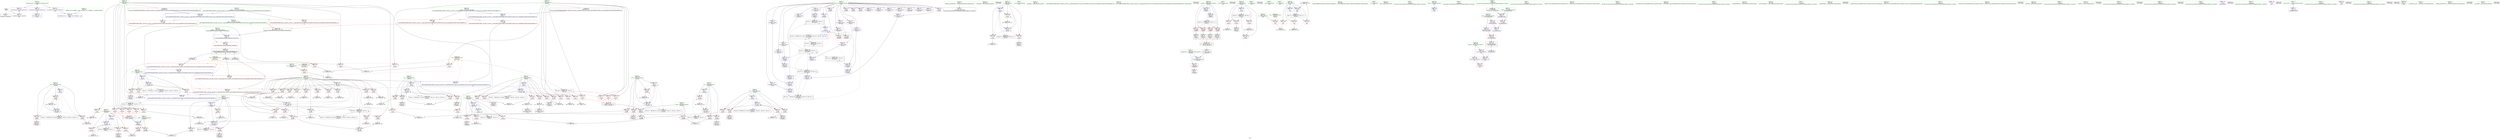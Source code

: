 digraph "SVFG" {
	label="SVFG";

	Node0x5635cecad7a0 [shape=record,color=grey,label="{NodeID: 0\nNullPtr}"];
	Node0x5635cecad7a0 -> Node0x5635cecc6bc0[style=solid];
	Node0x5635cecad7a0 -> Node0x5635cecd2660[style=solid];
	Node0x5635cecd4230 [shape=record,color=blue,label="{NodeID: 277\n196\<--79\nj82\<--\n_Z5solvev\n}"];
	Node0x5635cecd4230 -> Node0x5635cecc94c0[style=dashed];
	Node0x5635cecd4230 -> Node0x5635cecc9590[style=dashed];
	Node0x5635cecd4230 -> Node0x5635cecc9660[style=dashed];
	Node0x5635cecd4230 -> Node0x5635cecd43d0[style=dashed];
	Node0x5635cecd4230 -> Node0x5635cecfad50[style=dashed];
	Node0x5635cecc7fa0 [shape=record,color=red,label="{NodeID: 194\n387\<--182\n\<--left\n_Z5solvev\n}"];
	Node0x5635cecc7fa0 -> Node0x5635cecdddb0[style=solid];
	Node0x5635cecb1830 [shape=record,color=purple,label="{NodeID: 111\n273\<--8\narrayidx22\<--board\n_Z5solvev\n}"];
	Node0x5635cecb1830 -> Node0x5635cecd3870[style=solid];
	Node0x5635cecaede0 [shape=record,color=green,label="{NodeID: 28\n35\<--41\n_ZNSt8ios_base4InitD1Ev\<--_ZNSt8ios_base4InitD1Ev_field_insensitive\n}"];
	Node0x5635cecaede0 -> Node0x5635cecc6cc0[style=solid];
	Node0x5635cecfa850 [shape=record,color=black,label="{NodeID: 471\nMR_38V_2 = PHI(MR_38V_3, MR_38V_1, MR_38V_1, MR_38V_1, MR_38V_1, MR_38V_1, )\npts\{195 \}\n}"];
	Node0x5635cecce350 [shape=record,color=grey,label="{NodeID: 388\n412 = Binary(411, 104, )\n}"];
	Node0x5635cecce350 -> Node0x5635cecc7d30[style=solid];
	Node0x5635cecc9660 [shape=record,color=red,label="{NodeID: 222\n407\<--196\n\<--j82\n_Z5solvev\n}"];
	Node0x5635cecc9660 -> Node0x5635ceccded0[style=solid];
	Node0x5635ceccb180 [shape=record,color=red,label="{NodeID: 139\n121\<--54\n\<--r.addr\n_Z5printiib\n}"];
	Node0x5635ceccb180 -> Node0x5635cecdf5b0[style=solid];
	Node0x5635cecc5ba0 [shape=record,color=green,label="{NodeID: 56\n203\<--204\n_ZNSirsERi\<--_ZNSirsERi_field_insensitive\n}"];
	Node0x5635ced1f490 [shape=record,color=black,label="{NodeID: 582\n524 = PHI()\n}"];
	Node0x5635cecdee30 [shape=record,color=grey,label="{NodeID: 416\n288 = cmp(287, 289, )\n}"];
	Node0x5635cecd2c40 [shape=record,color=blue,label="{NodeID: 250\n62\<--103\nj\<--inc\n_Z5printiib\n}"];
	Node0x5635cecd2c40 -> Node0x5635ceccb730[style=dashed];
	Node0x5635cecd2c40 -> Node0x5635ceccb800[style=dashed];
	Node0x5635cecd2c40 -> Node0x5635ceccb8d0[style=dashed];
	Node0x5635cecd2c40 -> Node0x5635cecd2b70[style=dashed];
	Node0x5635cecd2c40 -> Node0x5635cecd2c40[style=dashed];
	Node0x5635cecd2c40 -> Node0x5635cecf4450[style=dashed];
	Node0x5635ceccc840 [shape=record,color=red,label="{NodeID: 167\n243\<--176\n\<--c\n_Z5solvev\n}"];
	Node0x5635ceccc840 -> Node0x5635cecdf8b0[style=solid];
	Node0x5635cecc7440 [shape=record,color=black,label="{NodeID: 84\n228\<--227\nidxprom6\<--\n_Z5solvev\n}"];
	Node0x5635cec94bd0 [shape=record,color=green,label="{NodeID: 1\n7\<--1\n__dso_handle\<--dummyObj\nGlob }"];
	Node0x5635cecd4300 [shape=record,color=blue,label="{NodeID: 278\n404\<--275\narrayidx90\<--\n_Z5solvev\n}"];
	Node0x5635cecd4300 -> Node0x5635cecd4300[style=dashed];
	Node0x5635cecd4300 -> Node0x5635cecd44a0[style=dashed];
	Node0x5635cecc8070 [shape=record,color=red,label="{NodeID: 195\n430\<--182\n\<--left\n_Z5solvev\n}"];
	Node0x5635cecc8070 -> Node0x5635cece01b0[style=solid];
	Node0x5635cecb1900 [shape=record,color=purple,label="{NodeID: 112\n309\<--8\n\<--board\n_Z5solvev\n}"];
	Node0x5635cecaeee0 [shape=record,color=green,label="{NodeID: 29\n48\<--49\n_Z5printiib\<--_Z5printiib_field_insensitive\n}"];
	Node0x5635cecfad50 [shape=record,color=black,label="{NodeID: 472\nMR_40V_2 = PHI(MR_40V_3, MR_40V_1, MR_40V_1, MR_40V_1, MR_40V_1, MR_40V_1, )\npts\{197 \}\n}"];
	Node0x5635cecce4d0 [shape=record,color=grey,label="{NodeID: 389\n304 = Binary(303, 289, )\n}"];
	Node0x5635cecce4d0 -> Node0x5635cecde830[style=solid];
	Node0x5635cecc9730 [shape=record,color=red,label="{NodeID: 223\n426\<--198\n\<--j103\n_Z5solvev\n}"];
	Node0x5635cecc9730 -> Node0x5635cece04b0[style=solid];
	Node0x5635ceccb250 [shape=record,color=red,label="{NodeID: 140\n82\<--56\n\<--c.addr\n_Z5printiib\n}"];
	Node0x5635ceccb250 -> Node0x5635cecde9b0[style=solid];
	Node0x5635cecc5ca0 [shape=record,color=green,label="{NodeID: 57\n247\<--248\n_ZSt4swapIiENSt9enable_ifIXsr6__and_ISt6__not_ISt15__is_tuple_likeIT_EESt21is_move_constructibleIS3_ESt18is_move_assignableIS3_EEE5valueEvE4typeERS3_SC_\<--_ZSt4swapIiENSt9enable_ifIXsr6__and_ISt6__not_ISt15__is_tuple_likeIT_EESt21is_move_constructibleIS3_ESt18is_move_assignableIS3_EEE5valueEvE4typeERS3_SC__field_insensitive\n}"];
	Node0x5635ced1f560 [shape=record,color=black,label="{NodeID: 583\n527 = PHI()\n}"];
	Node0x5635cecdefb0 [shape=record,color=grey,label="{NodeID: 417\n349 = cmp(347, 348, )\n}"];
	Node0x5635cecd2d10 [shape=record,color=blue,label="{NodeID: 251\n60\<--114\ni\<--inc8\n_Z5printiib\n}"];
	Node0x5635cecd2d10 -> Node0x5635ceccb4c0[style=dashed];
	Node0x5635cecd2d10 -> Node0x5635ceccb590[style=dashed];
	Node0x5635cecd2d10 -> Node0x5635ceccb660[style=dashed];
	Node0x5635cecd2d10 -> Node0x5635cecd2d10[style=dashed];
	Node0x5635cecd2d10 -> Node0x5635cecf3f50[style=dashed];
	Node0x5635ceccc910 [shape=record,color=red,label="{NodeID: 168\n256\<--176\n\<--c\n_Z5solvev\n|{<s0>13}}"];
	Node0x5635ceccc910:s0 -> Node0x5635ced1fca0[style=solid,color=red];
	Node0x5635cecc7510 [shape=record,color=black,label="{NodeID: 85\n258\<--257\ntobool\<--\n_Z5solvev\n|{<s0>13}}"];
	Node0x5635cecc7510:s0 -> Node0x5635ced1fea0[style=solid,color=red];
	Node0x5635cec99450 [shape=record,color=green,label="{NodeID: 2\n13\<--1\n_ZSt4cout\<--dummyObj\nGlob }"];
	Node0x5635cecd43d0 [shape=record,color=blue,label="{NodeID: 279\n196\<--408\nj82\<--inc92\n_Z5solvev\n}"];
	Node0x5635cecd43d0 -> Node0x5635cecc94c0[style=dashed];
	Node0x5635cecd43d0 -> Node0x5635cecc9590[style=dashed];
	Node0x5635cecd43d0 -> Node0x5635cecc9660[style=dashed];
	Node0x5635cecd43d0 -> Node0x5635cecd43d0[style=dashed];
	Node0x5635cecd43d0 -> Node0x5635cecfad50[style=dashed];
	Node0x5635cecc8140 [shape=record,color=red,label="{NodeID: 196\n441\<--182\n\<--left\n_Z5solvev\n}"];
	Node0x5635cecc8140 -> Node0x5635ceccdd50[style=solid];
	Node0x5635cecb19d0 [shape=record,color=purple,label="{NodeID: 113\n310\<--8\narrayidx38\<--board\n_Z5solvev\n}"];
	Node0x5635cecb19d0 -> Node0x5635cecd3ae0[style=solid];
	Node0x5635cecb0420 [shape=record,color=green,label="{NodeID: 30\n54\<--55\nr.addr\<--r.addr_field_insensitive\n_Z5printiib\n}"];
	Node0x5635cecb0420 -> Node0x5635ceccb0b0[style=solid];
	Node0x5635cecb0420 -> Node0x5635ceccb180[style=solid];
	Node0x5635cecb0420 -> Node0x5635cecd2760[style=solid];
	Node0x5635cecfb250 [shape=record,color=black,label="{NodeID: 473\nMR_42V_2 = PHI(MR_42V_3, MR_42V_1, MR_42V_1, MR_42V_1, MR_42V_1, MR_42V_1, )\npts\{199 \}\n}"];
	Node0x5635cecce650 [shape=record,color=grey,label="{NodeID: 390\n418 = Binary(417, 104, )\n}"];
	Node0x5635cecce650 -> Node0x5635cecc50e0[style=solid];
	Node0x5635cecc9800 [shape=record,color=red,label="{NodeID: 224\n437\<--198\n\<--j103\n_Z5solvev\n}"];
	Node0x5635cecc9800 -> Node0x5635cecc5280[style=solid];
	Node0x5635ceccb320 [shape=record,color=red,label="{NodeID: 141\n127\<--56\n\<--c.addr\n_Z5printiib\n}"];
	Node0x5635ceccb320 -> Node0x5635cecdf730[style=solid];
	Node0x5635cecc5da0 [shape=record,color=green,label="{NodeID: 58\n469\<--470\n__a.addr\<--__a.addr_field_insensitive\n_ZSt4swapIiENSt9enable_ifIXsr6__and_ISt6__not_ISt15__is_tuple_likeIT_EESt21is_move_constructibleIS3_ESt18is_move_assignableIS3_EEE5valueEvE4typeERS3_SC_\n}"];
	Node0x5635cecc5da0 -> Node0x5635cecc99a0[style=solid];
	Node0x5635cecc5da0 -> Node0x5635cecc9a70[style=solid];
	Node0x5635cecc5da0 -> Node0x5635cecd4a50[style=solid];
	Node0x5635ced1f660 [shape=record,color=black,label="{NodeID: 584\n531 = PHI()\n}"];
	Node0x5635cecdf130 [shape=record,color=grey,label="{NodeID: 418\n216 = cmp(215, 217, )\n}"];
	Node0x5635cecd2de0 [shape=record,color=blue,label="{NodeID: 252\n64\<--79\ni10\<--\n_Z5printiib\n}"];
	Node0x5635cecd2de0 -> Node0x5635ceccb9a0[style=dashed];
	Node0x5635cecd2de0 -> Node0x5635ceccba70[style=dashed];
	Node0x5635cecd2de0 -> Node0x5635ceccbb40[style=dashed];
	Node0x5635cecd2de0 -> Node0x5635cecd3050[style=dashed];
	Node0x5635cecd2de0 -> Node0x5635cecf4950[style=dashed];
	Node0x5635ceccc9e0 [shape=record,color=red,label="{NodeID: 169\n282\<--176\n\<--c\n_Z5solvev\n|{<s0>14}}"];
	Node0x5635ceccc9e0:s0 -> Node0x5635ced1fca0[style=solid,color=red];
	Node0x5635cecc75e0 [shape=record,color=black,label="{NodeID: 86\n271\<--270\nidxprom21\<--\n_Z5solvev\n}"];
	Node0x5635cec994e0 [shape=record,color=green,label="{NodeID: 3\n14\<--1\n.str\<--dummyObj\nGlob }"];
	Node0x5635cecd44a0 [shape=record,color=blue,label="{NodeID: 280\n415\<--275\narrayidx97\<--\n_Z5solvev\n}"];
	Node0x5635cecd44a0 -> Node0x5635cecd4570[style=dashed];
	Node0x5635cecc8210 [shape=record,color=red,label="{NodeID: 197\n215\<--184\n\<--i\n_Z5solvev\n}"];
	Node0x5635cecc8210 -> Node0x5635cecdf130[style=solid];
	Node0x5635cecb1aa0 [shape=record,color=purple,label="{NodeID: 114\n314\<--8\n\<--board\n_Z5solvev\n}"];
	Node0x5635cecb04f0 [shape=record,color=green,label="{NodeID: 31\n56\<--57\nc.addr\<--c.addr_field_insensitive\n_Z5printiib\n}"];
	Node0x5635cecb04f0 -> Node0x5635ceccb250[style=solid];
	Node0x5635cecb04f0 -> Node0x5635ceccb320[style=solid];
	Node0x5635cecb04f0 -> Node0x5635cecd2830[style=solid];
	Node0x5635cecee650 [shape=record,color=black,label="{NodeID: 474\nMR_16V_6 = PHI(MR_16V_18, MR_16V_13, MR_16V_9, MR_16V_2, MR_16V_2, MR_16V_5, )\npts\{120000 \}\n|{<s0>29}}"];
	Node0x5635cecee650:s0 -> Node0x5635cecf0d50[style=dashed,color=blue];
	Node0x5635cecce7d0 [shape=record,color=grey,label="{NodeID: 391\n292 = Binary(291, 289, )\n}"];
	Node0x5635cecce7d0 -> Node0x5635cece0330[style=solid];
	Node0x5635cecc98d0 [shape=record,color=red,label="{NodeID: 225\n446\<--198\n\<--j103\n_Z5solvev\n}"];
	Node0x5635cecc98d0 -> Node0x5635cecd9ca0[style=solid];
	Node0x5635ceccb3f0 [shape=record,color=red,label="{NodeID: 142\n75\<--58\n\<--swapped.addr\n_Z5printiib\n}"];
	Node0x5635ceccb3f0 -> Node0x5635cecc6e90[style=solid];
	Node0x5635cecc5e70 [shape=record,color=green,label="{NodeID: 59\n471\<--472\n__b.addr\<--__b.addr_field_insensitive\n_ZSt4swapIiENSt9enable_ifIXsr6__and_ISt6__not_ISt15__is_tuple_likeIT_EESt21is_move_constructibleIS3_ESt18is_move_assignableIS3_EEE5valueEvE4typeERS3_SC_\n}"];
	Node0x5635cecc5e70 -> Node0x5635cecc9b40[style=solid];
	Node0x5635cecc5e70 -> Node0x5635cecc9c10[style=solid];
	Node0x5635cecc5e70 -> Node0x5635cecd4b20[style=solid];
	Node0x5635ced1f760 [shape=record,color=black,label="{NodeID: 585\n532 = PHI()\n}"];
	Node0x5635cecdf2b0 [shape=record,color=grey,label="{NodeID: 419\n89 = cmp(87, 88, )\n}"];
	Node0x5635cecd2eb0 [shape=record,color=blue,label="{NodeID: 253\n66\<--79\nj14\<--\n_Z5printiib\n}"];
	Node0x5635cecd2eb0 -> Node0x5635ceccbc10[style=dashed];
	Node0x5635cecd2eb0 -> Node0x5635ceccbce0[style=dashed];
	Node0x5635cecd2eb0 -> Node0x5635ceccbdb0[style=dashed];
	Node0x5635cecd2eb0 -> Node0x5635cecd2eb0[style=dashed];
	Node0x5635cecd2eb0 -> Node0x5635cecd2f80[style=dashed];
	Node0x5635cecd2eb0 -> Node0x5635cecf4e50[style=dashed];
	Node0x5635cecccab0 [shape=record,color=red,label="{NodeID: 170\n323\<--176\n\<--c\n_Z5solvev\n|{<s0>16}}"];
	Node0x5635cecccab0:s0 -> Node0x5635ced1fca0[style=solid,color=red];
	Node0x5635cecc76b0 [shape=record,color=black,label="{NodeID: 87\n284\<--283\ntobool26\<--\n_Z5solvev\n|{<s0>14}}"];
	Node0x5635cecc76b0:s0 -> Node0x5635ced1fea0[style=solid,color=red];
	Node0x5635ceca2fd0 [shape=record,color=green,label="{NodeID: 4\n16\<--1\n_ZSt3cin\<--dummyObj\nGlob }"];
	Node0x5635cecf3050 [shape=record,color=black,label="{NodeID: 447\nMR_28V_3 = PHI(MR_28V_4, MR_28V_2, )\npts\{185 \}\n}"];
	Node0x5635cecf3050 -> Node0x5635cecc8210[style=dashed];
	Node0x5635cecf3050 -> Node0x5635cecc82e0[style=dashed];
	Node0x5635cecf3050 -> Node0x5635cecc83b0[style=dashed];
	Node0x5635cecf3050 -> Node0x5635cecd3600[style=dashed];
	Node0x5635cecd4570 [shape=record,color=blue,label="{NodeID: 281\n421\<--275\narrayidx101\<--\n_Z5solvev\n}"];
	Node0x5635cecd4570 -> Node0x5635cecf6c50[style=dashed];
	Node0x5635cecc82e0 [shape=record,color=red,label="{NodeID: 198\n224\<--184\n\<--i\n_Z5solvev\n}"];
	Node0x5635cecc82e0 -> Node0x5635cecc7370[style=solid];
	Node0x5635cecc9e20 [shape=record,color=purple,label="{NodeID: 115\n315\<--8\narrayidx40\<--board\n_Z5solvev\n}"];
	Node0x5635cecc9e20 -> Node0x5635cecd3bb0[style=solid];
	Node0x5635cecb05c0 [shape=record,color=green,label="{NodeID: 32\n58\<--59\nswapped.addr\<--swapped.addr_field_insensitive\n_Z5printiib\n}"];
	Node0x5635cecb05c0 -> Node0x5635ceccb3f0[style=solid];
	Node0x5635cecb05c0 -> Node0x5635cecd2900[style=solid];
	Node0x5635cecce950 [shape=record,color=grey,label="{NodeID: 392\n114 = Binary(113, 104, )\n}"];
	Node0x5635cecce950 -> Node0x5635cecd2d10[style=solid];
	Node0x5635cecc99a0 [shape=record,color=red,label="{NodeID: 226\n477\<--469\n\<--__a.addr\n_ZSt4swapIiENSt9enable_ifIXsr6__and_ISt6__not_ISt15__is_tuple_likeIT_EESt21is_move_constructibleIS3_ESt18is_move_assignableIS3_EEE5valueEvE4typeERS3_SC_\n|{<s0>19}}"];
	Node0x5635cecc99a0:s0 -> Node0x5635ced200a0[style=solid,color=red];
	Node0x5635ceccb4c0 [shape=record,color=red,label="{NodeID: 143\n81\<--60\n\<--i\n_Z5printiib\n}"];
	Node0x5635ceccb4c0 -> Node0x5635cecde9b0[style=solid];
	Node0x5635cecc5f40 [shape=record,color=green,label="{NodeID: 60\n473\<--474\n__tmp\<--__tmp_field_insensitive\n_ZSt4swapIiENSt9enable_ifIXsr6__and_ISt6__not_ISt15__is_tuple_likeIT_EESt21is_move_constructibleIS3_ESt18is_move_assignableIS3_EEE5valueEvE4typeERS3_SC_\n|{|<s1>21}}"];
	Node0x5635cecc5f40 -> Node0x5635cecd4bf0[style=solid];
	Node0x5635cecc5f40:s1 -> Node0x5635ced200a0[style=solid,color=red];
	Node0x5635ced1f830 [shape=record,color=black,label="{NodeID: 586\n51 = PHI(255, 281, 322, 456, )\n0th arg _Z5printiib }"];
	Node0x5635ced1f830 -> Node0x5635cecd2760[style=solid];
	Node0x5635cecdf430 [shape=record,color=grey,label="{NodeID: 420\n222 = cmp(221, 217, )\n}"];
	Node0x5635cecd2f80 [shape=record,color=blue,label="{NodeID: 254\n66\<--140\nj14\<--inc24\n_Z5printiib\n}"];
	Node0x5635cecd2f80 -> Node0x5635ceccbc10[style=dashed];
	Node0x5635cecd2f80 -> Node0x5635ceccbce0[style=dashed];
	Node0x5635cecd2f80 -> Node0x5635ceccbdb0[style=dashed];
	Node0x5635cecd2f80 -> Node0x5635cecd2eb0[style=dashed];
	Node0x5635cecd2f80 -> Node0x5635cecd2f80[style=dashed];
	Node0x5635cecd2f80 -> Node0x5635cecf4e50[style=dashed];
	Node0x5635cecccb80 [shape=record,color=red,label="{NodeID: 171\n348\<--176\n\<--c\n_Z5solvev\n}"];
	Node0x5635cecccb80 -> Node0x5635cecdefb0[style=solid];
	Node0x5635cecc7780 [shape=record,color=black,label="{NodeID: 88\n308\<--307\nidxprom37\<--\n_Z5solvev\n}"];
	Node0x5635ceca3060 [shape=record,color=green,label="{NodeID: 5\n17\<--1\n.str.1\<--dummyObj\nGlob }"];
	Node0x5635cecf3550 [shape=record,color=black,label="{NodeID: 448\nMR_30V_2 = PHI(MR_30V_4, MR_30V_1, )\npts\{187 \}\n}"];
	Node0x5635cecf3550 -> Node0x5635cecd3390[style=dashed];
	Node0x5635cecd4640 [shape=record,color=blue,label="{NodeID: 282\n198\<--79\nj103\<--\n_Z5solvev\n}"];
	Node0x5635cecd4640 -> Node0x5635cecc9730[style=dashed];
	Node0x5635cecd4640 -> Node0x5635cecc9800[style=dashed];
	Node0x5635cecd4640 -> Node0x5635cecc98d0[style=dashed];
	Node0x5635cecd4640 -> Node0x5635cecd4640[style=dashed];
	Node0x5635cecd4640 -> Node0x5635cecd48b0[style=dashed];
	Node0x5635cecd4640 -> Node0x5635cecfb250[style=dashed];
	Node0x5635cecc83b0 [shape=record,color=red,label="{NodeID: 199\n238\<--184\n\<--i\n_Z5solvev\n}"];
	Node0x5635cecc83b0 -> Node0x5635ceccf3d0[style=solid];
	Node0x5635cecc9eb0 [shape=record,color=purple,label="{NodeID: 116\n361\<--8\n\<--board\n_Z5solvev\n}"];
	Node0x5635cecb0690 [shape=record,color=green,label="{NodeID: 33\n60\<--61\ni\<--i_field_insensitive\n_Z5printiib\n}"];
	Node0x5635cecb0690 -> Node0x5635ceccb4c0[style=solid];
	Node0x5635cecb0690 -> Node0x5635ceccb590[style=solid];
	Node0x5635cecb0690 -> Node0x5635ceccb660[style=solid];
	Node0x5635cecb0690 -> Node0x5635cecd2aa0[style=solid];
	Node0x5635cecb0690 -> Node0x5635cecd2d10[style=solid];
	Node0x5635ceccead0 [shape=record,color=grey,label="{NodeID: 393\n536 = Binary(535, 104, )\n}"];
	Node0x5635ceccead0 -> Node0x5635cecd50d0[style=solid];
	Node0x5635cecc9a70 [shape=record,color=red,label="{NodeID: 227\n486\<--469\n\<--__a.addr\n_ZSt4swapIiENSt9enable_ifIXsr6__and_ISt6__not_ISt15__is_tuple_likeIT_EESt21is_move_constructibleIS3_ESt18is_move_assignableIS3_EEE5valueEvE4typeERS3_SC_\n}"];
	Node0x5635cecc9a70 -> Node0x5635cecd4cc0[style=solid];
	Node0x5635ceccb590 [shape=record,color=red,label="{NodeID: 144\n94\<--60\n\<--i\n_Z5printiib\n}"];
	Node0x5635ceccb590 -> Node0x5635cecc7100[style=solid];
	Node0x5635cecc6010 [shape=record,color=green,label="{NodeID: 61\n479\<--480\n_ZSt4moveIRiEONSt16remove_referenceIT_E4typeEOS2_\<--_ZSt4moveIRiEONSt16remove_referenceIT_E4typeEOS2__field_insensitive\n}"];
	Node0x5635ced1fca0 [shape=record,color=black,label="{NodeID: 587\n52 = PHI(256, 282, 323, 457, )\n1st arg _Z5printiib }"];
	Node0x5635ced1fca0 -> Node0x5635cecd2830[style=solid];
	Node0x5635cecdf5b0 [shape=record,color=grey,label="{NodeID: 421\n122 = cmp(120, 121, )\n}"];
	Node0x5635cecd3050 [shape=record,color=blue,label="{NodeID: 255\n64\<--146\ni10\<--inc28\n_Z5printiib\n}"];
	Node0x5635cecd3050 -> Node0x5635ceccb9a0[style=dashed];
	Node0x5635cecd3050 -> Node0x5635ceccba70[style=dashed];
	Node0x5635cecd3050 -> Node0x5635ceccbb40[style=dashed];
	Node0x5635cecd3050 -> Node0x5635cecd3050[style=dashed];
	Node0x5635cecd3050 -> Node0x5635cecf4950[style=dashed];
	Node0x5635cecccc50 [shape=record,color=red,label="{NodeID: 172\n388\<--176\n\<--c\n_Z5solvev\n}"];
	Node0x5635cecccc50 -> Node0x5635cecd99a0[style=solid];
	Node0x5635cecc7850 [shape=record,color=black,label="{NodeID: 89\n313\<--312\nidxprom39\<--\n_Z5solvev\n}"];
	Node0x5635ceca3120 [shape=record,color=green,label="{NodeID: 6\n19\<--1\n.str.2\<--dummyObj\nGlob }"];
	Node0x5635cecf3a50 [shape=record,color=black,label="{NodeID: 449\nMR_16V_2 = PHI(MR_16V_3, MR_16V_1, )\npts\{120000 \}\n|{|<s8>13}}"];
	Node0x5635cecf3a50 -> Node0x5635cecd3460[style=dashed];
	Node0x5635cecf3a50 -> Node0x5635cecd3e20[style=dashed];
	Node0x5635cecf3a50 -> Node0x5635ceceef50[style=dashed];
	Node0x5635cecf3a50 -> Node0x5635cecf3a50[style=dashed];
	Node0x5635cecf3a50 -> Node0x5635cecf6c50[style=dashed];
	Node0x5635cecf3a50 -> Node0x5635cecf8f50[style=dashed];
	Node0x5635cecf3a50 -> Node0x5635cecee650[style=dashed];
	Node0x5635cecf3a50 -> Node0x5635cecfd390[style=dashed];
	Node0x5635cecf3a50:s8 -> Node0x5635cecd29d0[style=dashed,color=red];
	Node0x5635cecd4710 [shape=record,color=blue,label="{NodeID: 283\n439\<--275\narrayidx113\<--\n_Z5solvev\n}"];
	Node0x5635cecd4710 -> Node0x5635cecd4710[style=dashed];
	Node0x5635cecd4710 -> Node0x5635cecf6c50[style=dashed];
	Node0x5635cecd4710 -> Node0x5635cecfd390[style=dashed];
	Node0x5635cecc8480 [shape=record,color=red,label="{NodeID: 200\n221\<--186\n\<--j\n_Z5solvev\n}"];
	Node0x5635cecc8480 -> Node0x5635cecdf430[style=solid];
	Node0x5635cecc9f40 [shape=record,color=purple,label="{NodeID: 117\n362\<--8\narrayidx66\<--board\n_Z5solvev\n}"];
	Node0x5635cecc9f40 -> Node0x5635cecd3e20[style=solid];
	Node0x5635cecb0760 [shape=record,color=green,label="{NodeID: 34\n62\<--63\nj\<--j_field_insensitive\n_Z5printiib\n}"];
	Node0x5635cecb0760 -> Node0x5635ceccb730[style=solid];
	Node0x5635cecb0760 -> Node0x5635ceccb800[style=solid];
	Node0x5635cecb0760 -> Node0x5635ceccb8d0[style=solid];
	Node0x5635cecb0760 -> Node0x5635cecd2b70[style=solid];
	Node0x5635cecb0760 -> Node0x5635cecd2c40[style=solid];
	Node0x5635ceccec50 [shape=record,color=grey,label="{NodeID: 394\n211 = Binary(209, 210, )\n}"];
	Node0x5635ceccec50 -> Node0x5635cecd31f0[style=solid];
	Node0x5635cecc9b40 [shape=record,color=red,label="{NodeID: 228\n483\<--471\n\<--__b.addr\n_ZSt4swapIiENSt9enable_ifIXsr6__and_ISt6__not_ISt15__is_tuple_likeIT_EESt21is_move_constructibleIS3_ESt18is_move_assignableIS3_EEE5valueEvE4typeERS3_SC_\n|{<s0>20}}"];
	Node0x5635cecc9b40:s0 -> Node0x5635ced200a0[style=solid,color=red];
	Node0x5635ceccb660 [shape=record,color=red,label="{NodeID: 145\n113\<--60\n\<--i\n_Z5printiib\n}"];
	Node0x5635ceccb660 -> Node0x5635cecce950[style=solid];
	Node0x5635cecc6110 [shape=record,color=green,label="{NodeID: 62\n493\<--494\nmain\<--main_field_insensitive\n}"];
	Node0x5635ced1fea0 [shape=record,color=black,label="{NodeID: 588\n53 = PHI(258, 284, 325, 459, )\n2nd arg _Z5printiib }"];
	Node0x5635ced1fea0 -> Node0x5635cecc6dc0[style=solid];
	Node0x5635cecdf730 [shape=record,color=grey,label="{NodeID: 422\n128 = cmp(126, 127, )\n}"];
	Node0x5635cecd3120 [shape=record,color=blue,label="{NodeID: 256\n180\<--201\nswapped\<--\n_Z5solvev\n}"];
	Node0x5635cecd3120 -> Node0x5635cecd36d0[style=dashed];
	Node0x5635cecd3120 -> Node0x5635cecf8050[style=dashed];
	Node0x5635cecccd20 [shape=record,color=red,label="{NodeID: 173\n395\<--176\n\<--c\n_Z5solvev\n}"];
	Node0x5635cecccd20 -> Node0x5635cecd9b20[style=solid];
	Node0x5635cecc7920 [shape=record,color=black,label="{NodeID: 90\n325\<--324\ntobool44\<--\n_Z5solvev\n|{<s0>16}}"];
	Node0x5635cecc7920:s0 -> Node0x5635ced1fea0[style=solid,color=red];
	Node0x5635ceca31e0 [shape=record,color=green,label="{NodeID: 7\n22\<--1\n\<--dummyObj\nCan only get source location for instruction, argument, global var or function.}"];
	Node0x5635cecf3f50 [shape=record,color=black,label="{NodeID: 450\nMR_8V_5 = PHI(MR_8V_1, MR_8V_3, )\npts\{61 \}\n}"];
	Node0x5635cecd47e0 [shape=record,color=blue,label="{NodeID: 284\n182\<--442\nleft\<--dec\n_Z5solvev\n}"];
	Node0x5635cecd47e0 -> Node0x5635cecf1750[style=dashed];
	Node0x5635cecc8550 [shape=record,color=red,label="{NodeID: 201\n227\<--186\n\<--j\n_Z5solvev\n}"];
	Node0x5635cecc8550 -> Node0x5635cecc7440[style=solid];
	Node0x5635cecca010 [shape=record,color=purple,label="{NodeID: 118\n366\<--8\n\<--board\n_Z5solvev\n}"];
	Node0x5635cecb0830 [shape=record,color=green,label="{NodeID: 35\n64\<--65\ni10\<--i10_field_insensitive\n_Z5printiib\n}"];
	Node0x5635cecb0830 -> Node0x5635ceccb9a0[style=solid];
	Node0x5635cecb0830 -> Node0x5635ceccba70[style=solid];
	Node0x5635cecb0830 -> Node0x5635ceccbb40[style=solid];
	Node0x5635cecb0830 -> Node0x5635cecd2de0[style=solid];
	Node0x5635cecb0830 -> Node0x5635cecd3050[style=solid];
	Node0x5635cecfd390 [shape=record,color=black,label="{NodeID: 478\nMR_16V_19 = PHI(MR_16V_24, MR_16V_14, )\npts\{120000 \}\n}"];
	Node0x5635cecfd390 -> Node0x5635cecd4300[style=dashed];
	Node0x5635cecfd390 -> Node0x5635cecd44a0[style=dashed];
	Node0x5635cecfd390 -> Node0x5635cecd4710[style=dashed];
	Node0x5635cecfd390 -> Node0x5635cecf6c50[style=dashed];
	Node0x5635cecfd390 -> Node0x5635cecfd390[style=dashed];
	Node0x5635ceccedd0 [shape=record,color=grey,label="{NodeID: 395\n209 = Binary(207, 208, )\n}"];
	Node0x5635ceccedd0 -> Node0x5635ceccec50[style=solid];
	Node0x5635cecc9c10 [shape=record,color=red,label="{NodeID: 229\n490\<--471\n\<--__b.addr\n_ZSt4swapIiENSt9enable_ifIXsr6__and_ISt6__not_ISt15__is_tuple_likeIT_EESt21is_move_constructibleIS3_ESt18is_move_assignableIS3_EEE5valueEvE4typeERS3_SC_\n}"];
	Node0x5635cecc9c10 -> Node0x5635cecd4d90[style=solid];
	Node0x5635ceccb730 [shape=record,color=red,label="{NodeID: 146\n87\<--62\n\<--j\n_Z5printiib\n}"];
	Node0x5635ceccb730 -> Node0x5635cecdf2b0[style=solid];
	Node0x5635cecc6210 [shape=record,color=green,label="{NodeID: 63\n496\<--497\nretval\<--retval_field_insensitive\nmain\n}"];
	Node0x5635cecc6210 -> Node0x5635cecd4e60[style=solid];
	Node0x5635ced200a0 [shape=record,color=black,label="{NodeID: 589\n560 = PHI(477, 483, 473, )\n0th arg _ZSt4moveIRiEONSt16remove_referenceIT_E4typeEOS2_ }"];
	Node0x5635ced200a0 -> Node0x5635cecd5340[style=solid];
	Node0x5635cecdf8b0 [shape=record,color=grey,label="{NodeID: 423\n244 = cmp(242, 243, )\n}"];
	Node0x5635cecd31f0 [shape=record,color=blue,label="{NodeID: 257\n182\<--211\nleft\<--sub\n_Z5solvev\n}"];
	Node0x5635cecd31f0 -> Node0x5635ceccd3a0[style=dashed];
	Node0x5635cecd31f0 -> Node0x5635ceccd470[style=dashed];
	Node0x5635cecd31f0 -> Node0x5635ceccd540[style=dashed];
	Node0x5635cecd31f0 -> Node0x5635ceccd610[style=dashed];
	Node0x5635cecd31f0 -> Node0x5635ceccd6e0[style=dashed];
	Node0x5635cecd31f0 -> Node0x5635ceccd7b0[style=dashed];
	Node0x5635cecd31f0 -> Node0x5635ceccd880[style=dashed];
	Node0x5635cecd31f0 -> Node0x5635ceccd950[style=dashed];
	Node0x5635cecd31f0 -> Node0x5635ceccda20[style=dashed];
	Node0x5635cecd31f0 -> Node0x5635ceccdaf0[style=dashed];
	Node0x5635cecd31f0 -> Node0x5635ceccdbc0[style=dashed];
	Node0x5635cecd31f0 -> Node0x5635cecc7e00[style=dashed];
	Node0x5635cecd31f0 -> Node0x5635cecc7ed0[style=dashed];
	Node0x5635cecd31f0 -> Node0x5635cecc7fa0[style=dashed];
	Node0x5635cecd31f0 -> Node0x5635cecd3fc0[style=dashed];
	Node0x5635cecd31f0 -> Node0x5635cecf1750[style=dashed];
	Node0x5635cecd31f0 -> Node0x5635cecf9450[style=dashed];
	Node0x5635cecccdf0 [shape=record,color=red,label="{NodeID: 174\n427\<--176\n\<--c\n_Z5solvev\n}"];
	Node0x5635cecccdf0 -> Node0x5635cece04b0[style=solid];
	Node0x5635cecc79f0 [shape=record,color=black,label="{NodeID: 91\n360\<--359\nidxprom65\<--\n_Z5solvev\n}"];
	Node0x5635ceca32a0 [shape=record,color=green,label="{NodeID: 8\n74\<--1\n\<--dummyObj\nCan only get source location for instruction, argument, global var or function.}"];
	Node0x5635cecf4450 [shape=record,color=black,label="{NodeID: 451\nMR_10V_6 = PHI(MR_10V_1, MR_10V_2, )\npts\{63 \}\n}"];
	Node0x5635cecd48b0 [shape=record,color=blue,label="{NodeID: 285\n198\<--447\nj103\<--inc115\n_Z5solvev\n}"];
	Node0x5635cecd48b0 -> Node0x5635cecc9730[style=dashed];
	Node0x5635cecd48b0 -> Node0x5635cecc9800[style=dashed];
	Node0x5635cecd48b0 -> Node0x5635cecc98d0[style=dashed];
	Node0x5635cecd48b0 -> Node0x5635cecd4640[style=dashed];
	Node0x5635cecd48b0 -> Node0x5635cecd48b0[style=dashed];
	Node0x5635cecd48b0 -> Node0x5635cecfb250[style=dashed];
	Node0x5635cecc8620 [shape=record,color=red,label="{NodeID: 202\n233\<--186\n\<--j\n_Z5solvev\n}"];
	Node0x5635cecc8620 -> Node0x5635ceccf550[style=solid];
	Node0x5635cecca0e0 [shape=record,color=purple,label="{NodeID: 119\n367\<--8\narrayidx68\<--board\n_Z5solvev\n}"];
	Node0x5635cecca0e0 -> Node0x5635cecd3ef0[style=solid];
	Node0x5635cecb0900 [shape=record,color=green,label="{NodeID: 36\n66\<--67\nj14\<--j14_field_insensitive\n_Z5printiib\n}"];
	Node0x5635cecb0900 -> Node0x5635ceccbc10[style=solid];
	Node0x5635cecb0900 -> Node0x5635ceccbce0[style=solid];
	Node0x5635cecb0900 -> Node0x5635ceccbdb0[style=solid];
	Node0x5635cecb0900 -> Node0x5635cecd2eb0[style=solid];
	Node0x5635cecb0900 -> Node0x5635cecd2f80[style=solid];
	Node0x5635ceccef50 [shape=record,color=grey,label="{NodeID: 396\n146 = Binary(145, 104, )\n}"];
	Node0x5635ceccef50 -> Node0x5635cecd3050[style=solid];
	Node0x5635cecc9ce0 [shape=record,color=red,label="{NodeID: 230\n481\<--478\n\<--call\n_ZSt4swapIiENSt9enable_ifIXsr6__and_ISt6__not_ISt15__is_tuple_likeIT_EESt21is_move_constructibleIS3_ESt18is_move_assignableIS3_EEE5valueEvE4typeERS3_SC_\n}"];
	Node0x5635cecc9ce0 -> Node0x5635cecd4bf0[style=solid];
	Node0x5635ceccb800 [shape=record,color=red,label="{NodeID: 147\n91\<--62\n\<--j\n_Z5printiib\n}"];
	Node0x5635ceccb800 -> Node0x5635cecc7030[style=solid];
	Node0x5635cecc62e0 [shape=record,color=green,label="{NodeID: 64\n498\<--499\nagg.tmp\<--agg.tmp_field_insensitive\nmain\n}"];
	Node0x5635cecc62e0 -> Node0x5635ceccad70[style=solid];
	Node0x5635cecc62e0 -> Node0x5635ceccae40[style=solid];
	Node0x5635ced20230 [shape=record,color=black,label="{NodeID: 590\n467 = PHI(174, )\n0th arg _ZSt4swapIiENSt9enable_ifIXsr6__and_ISt6__not_ISt15__is_tuple_likeIT_EESt21is_move_constructibleIS3_ESt18is_move_assignableIS3_EEE5valueEvE4typeERS3_SC_ }"];
	Node0x5635ced20230 -> Node0x5635cecd4a50[style=solid];
	Node0x5635ced00680 [shape=record,color=yellow,style=double,label="{NodeID: 507\n55V_1 = ENCHI(MR_55V_0)\npts\{501 \}\nFun[main]}"];
	Node0x5635ced00680 -> Node0x5635cecd1e10[style=dashed];
	Node0x5635cecdfa30 [shape=record,color=grey,label="{NodeID: 424\n352 = cmp(351, 333, )\n}"];
	Node0x5635cecd32c0 [shape=record,color=blue,label="{NodeID: 258\n184\<--79\ni\<--\n_Z5solvev\n}"];
	Node0x5635cecd32c0 -> Node0x5635cecf3050[style=dashed];
	Node0x5635cecccec0 [shape=record,color=red,label="{NodeID: 175\n457\<--176\n\<--c\n_Z5solvev\n|{<s0>18}}"];
	Node0x5635cecccec0:s0 -> Node0x5635ced1fca0[style=solid,color=red];
	Node0x5635cecc7ac0 [shape=record,color=black,label="{NodeID: 92\n365\<--364\nidxprom67\<--\n_Z5solvev\n}"];
	Node0x5635ceca3360 [shape=record,color=green,label="{NodeID: 9\n79\<--1\n\<--dummyObj\nCan only get source location for instruction, argument, global var or function.}"];
	Node0x5635cecf4950 [shape=record,color=black,label="{NodeID: 452\nMR_12V_2 = PHI(MR_12V_4, MR_12V_1, )\npts\{65 \}\n}"];
	Node0x5635cecd4980 [shape=record,color=blue,label="{NodeID: 286\n194\<--452\ni76\<--inc118\n_Z5solvev\n}"];
	Node0x5635cecd4980 -> Node0x5635cecc8fe0[style=dashed];
	Node0x5635cecd4980 -> Node0x5635cecc90b0[style=dashed];
	Node0x5635cecd4980 -> Node0x5635cecc9180[style=dashed];
	Node0x5635cecd4980 -> Node0x5635cecc9250[style=dashed];
	Node0x5635cecd4980 -> Node0x5635cecc9320[style=dashed];
	Node0x5635cecd4980 -> Node0x5635cecc93f0[style=dashed];
	Node0x5635cecd4980 -> Node0x5635cecd4980[style=dashed];
	Node0x5635cecd4980 -> Node0x5635cecfa850[style=dashed];
	Node0x5635cecc86f0 [shape=record,color=red,label="{NodeID: 203\n266\<--188\n\<--i17\n_Z5solvev\n}"];
	Node0x5635cecc86f0 -> Node0x5635cecde230[style=solid];
	Node0x5635cecca1b0 [shape=record,color=purple,label="{NodeID: 120\n401\<--8\narrayidx88\<--board\n_Z5solvev\n}"];
	Node0x5635cecb09d0 [shape=record,color=green,label="{NodeID: 37\n99\<--100\n_ZStlsISt11char_traitsIcEERSt13basic_ostreamIcT_ES5_c\<--_ZStlsISt11char_traitsIcEERSt13basic_ostreamIcT_ES5_c_field_insensitive\n}"];
	Node0x5635ceccf0d0 [shape=record,color=grey,label="{NodeID: 397\n103 = Binary(102, 104, )\n}"];
	Node0x5635ceccf0d0 -> Node0x5635cecd2c40[style=solid];
	Node0x5635cecd1cb0 [shape=record,color=red,label="{NodeID: 231\n485\<--484\n\<--call1\n_ZSt4swapIiENSt9enable_ifIXsr6__and_ISt6__not_ISt15__is_tuple_likeIT_EESt21is_move_constructibleIS3_ESt18is_move_assignableIS3_EEE5valueEvE4typeERS3_SC_\n}"];
	Node0x5635cecd1cb0 -> Node0x5635cecd4cc0[style=solid];
	Node0x5635ceccb8d0 [shape=record,color=red,label="{NodeID: 148\n102\<--62\n\<--j\n_Z5printiib\n}"];
	Node0x5635ceccb8d0 -> Node0x5635ceccf0d0[style=solid];
	Node0x5635cecc63b0 [shape=record,color=green,label="{NodeID: 65\n500\<--501\nT\<--T_field_insensitive\nmain\n}"];
	Node0x5635cecc63b0 -> Node0x5635cecd1e10[style=solid];
	Node0x5635ced20340 [shape=record,color=black,label="{NodeID: 591\n468 = PHI(176, )\n1st arg _ZSt4swapIiENSt9enable_ifIXsr6__and_ISt6__not_ISt15__is_tuple_likeIT_EESt21is_move_constructibleIS3_ESt18is_move_assignableIS3_EEE5valueEvE4typeERS3_SC_ }"];
	Node0x5635ced20340 -> Node0x5635cecd4b20[style=solid];
	Node0x5635cecdfbb0 [shape=record,color=grey,label="{NodeID: 425\n340 = cmp(339, 341, )\n}"];
	Node0x5635cecd3390 [shape=record,color=blue,label="{NodeID: 259\n186\<--79\nj\<--\n_Z5solvev\n}"];
	Node0x5635cecd3390 -> Node0x5635cecc8480[style=dashed];
	Node0x5635cecd3390 -> Node0x5635cecc8550[style=dashed];
	Node0x5635cecd3390 -> Node0x5635cecc8620[style=dashed];
	Node0x5635cecd3390 -> Node0x5635cecd3530[style=dashed];
	Node0x5635cecd3390 -> Node0x5635cecf3550[style=dashed];
	Node0x5635cecccf90 [shape=record,color=red,label="{NodeID: 176\n210\<--178\n\<--m\n_Z5solvev\n}"];
	Node0x5635cecccf90 -> Node0x5635ceccec50[style=solid];
	Node0x5635cecc7b90 [shape=record,color=black,label="{NodeID: 93\n400\<--399\nidxprom87\<--\n_Z5solvev\n}"];
	Node0x5635ceca3420 [shape=record,color=green,label="{NodeID: 10\n104\<--1\n\<--dummyObj\nCan only get source location for instruction, argument, global var or function.}"];
	Node0x5635cecf4e50 [shape=record,color=black,label="{NodeID: 453\nMR_14V_2 = PHI(MR_14V_3, MR_14V_1, )\npts\{67 \}\n}"];
	Node0x5635cecd4a50 [shape=record,color=blue,label="{NodeID: 287\n469\<--467\n__a.addr\<--__a\n_ZSt4swapIiENSt9enable_ifIXsr6__and_ISt6__not_ISt15__is_tuple_likeIT_EESt21is_move_constructibleIS3_ESt18is_move_assignableIS3_EEE5valueEvE4typeERS3_SC_\n}"];
	Node0x5635cecd4a50 -> Node0x5635cecc99a0[style=dashed];
	Node0x5635cecd4a50 -> Node0x5635cecc9a70[style=dashed];
	Node0x5635cecc87c0 [shape=record,color=red,label="{NodeID: 204\n270\<--188\n\<--i17\n_Z5solvev\n}"];
	Node0x5635cecc87c0 -> Node0x5635cecc75e0[style=solid];
	Node0x5635cecca280 [shape=record,color=purple,label="{NodeID: 121\n404\<--8\narrayidx90\<--board\n_Z5solvev\n}"];
	Node0x5635cecca280 -> Node0x5635cecd4300[style=solid];
	Node0x5635cecb0ad0 [shape=record,color=green,label="{NodeID: 38\n108\<--109\n_ZSt4endlIcSt11char_traitsIcEERSt13basic_ostreamIT_T0_ES6_\<--_ZSt4endlIcSt11char_traitsIcEERSt13basic_ostreamIT_T0_ES6__field_insensitive\n}"];
	Node0x5635ceccf250 [shape=record,color=grey,label="{NodeID: 398\n140 = Binary(139, 104, )\n}"];
	Node0x5635ceccf250 -> Node0x5635cecd2f80[style=solid];
	Node0x5635cecd1d40 [shape=record,color=red,label="{NodeID: 232\n489\<--488\n\<--call2\n_ZSt4swapIiENSt9enable_ifIXsr6__and_ISt6__not_ISt15__is_tuple_likeIT_EESt21is_move_constructibleIS3_ESt18is_move_assignableIS3_EEE5valueEvE4typeERS3_SC_\n}"];
	Node0x5635cecd1d40 -> Node0x5635cecd4d90[style=solid];
	Node0x5635ceccb9a0 [shape=record,color=red,label="{NodeID: 149\n120\<--64\n\<--i10\n_Z5printiib\n}"];
	Node0x5635ceccb9a0 -> Node0x5635cecdf5b0[style=solid];
	Node0x5635cecc6480 [shape=record,color=green,label="{NodeID: 66\n502\<--503\ni\<--i_field_insensitive\nmain\n}"];
	Node0x5635cecc6480 -> Node0x5635cecd1ee0[style=solid];
	Node0x5635cecc6480 -> Node0x5635cecd1fb0[style=solid];
	Node0x5635cecc6480 -> Node0x5635cecd2080[style=solid];
	Node0x5635cecc6480 -> Node0x5635cecd5000[style=solid];
	Node0x5635cecc6480 -> Node0x5635cecd50d0[style=solid];
	Node0x5635ced20450 [shape=record,color=black,label="{NodeID: 592\n544 = PHI(506, )\n0th arg _ZSt12setprecisioni }"];
	Node0x5635ced20450 -> Node0x5635cecd51a0[style=solid];
	Node0x5635cecdfd30 [shape=record,color=grey,label="{NodeID: 426\n336 = cmp(335, 337, )\n}"];
	Node0x5635cecd3460 [shape=record,color=blue,label="{NodeID: 260\n229\<--231\narrayidx7\<--\n_Z5solvev\n}"];
	Node0x5635cecd3460 -> Node0x5635cecd3460[style=dashed];
	Node0x5635cecd3460 -> Node0x5635cecf3a50[style=dashed];
	Node0x5635ceccd060 [shape=record,color=red,label="{NodeID: 177\n257\<--180\n\<--swapped\n_Z5solvev\n}"];
	Node0x5635ceccd060 -> Node0x5635cecc7510[style=solid];
	Node0x5635cecc7c60 [shape=record,color=black,label="{NodeID: 94\n403\<--402\nidxprom89\<--\n_Z5solvev\n}"];
	Node0x5635ceca3520 [shape=record,color=green,label="{NodeID: 11\n201\<--1\n\<--dummyObj\nCan only get source location for instruction, argument, global var or function.}"];
	Node0x5635cecd4b20 [shape=record,color=blue,label="{NodeID: 288\n471\<--468\n__b.addr\<--__b\n_ZSt4swapIiENSt9enable_ifIXsr6__and_ISt6__not_ISt15__is_tuple_likeIT_EESt21is_move_constructibleIS3_ESt18is_move_assignableIS3_EEE5valueEvE4typeERS3_SC_\n}"];
	Node0x5635cecd4b20 -> Node0x5635cecc9b40[style=dashed];
	Node0x5635cecd4b20 -> Node0x5635cecc9c10[style=dashed];
	Node0x5635cecc8890 [shape=record,color=red,label="{NodeID: 205\n277\<--188\n\<--i17\n_Z5solvev\n}"];
	Node0x5635cecc8890 -> Node0x5635ceccf6d0[style=solid];
	Node0x5635cecca350 [shape=record,color=purple,label="{NodeID: 122\n414\<--8\narrayidx96\<--board\n_Z5solvev\n}"];
	Node0x5635cecb0bd0 [shape=record,color=green,label="{NodeID: 39\n110\<--111\n_ZNSolsEPFRSoS_E\<--_ZNSolsEPFRSoS_E_field_insensitive\n}"];
	Node0x5635ce96d310 [shape=record,color=yellow,style=double,label="{NodeID: 482\n18V_1 = ENCHI(MR_18V_0)\npts\{175 \}\nFun[_Z5solvev]|{|<s3>12|<s4>12|<s5>12}}"];
	Node0x5635ce96d310 -> Node0x5635ceccc020[style=dashed];
	Node0x5635ce96d310 -> Node0x5635ceccc0f0[style=dashed];
	Node0x5635ce96d310 -> Node0x5635cecf7b50[style=dashed];
	Node0x5635ce96d310:s3 -> Node0x5635cecc9ce0[style=dashed,color=red];
	Node0x5635ce96d310:s4 -> Node0x5635cecd1cb0[style=dashed,color=red];
	Node0x5635ce96d310:s5 -> Node0x5635cecd4cc0[style=dashed,color=red];
	Node0x5635ceccf3d0 [shape=record,color=grey,label="{NodeID: 399\n239 = Binary(238, 104, )\n}"];
	Node0x5635ceccf3d0 -> Node0x5635cecd3600[style=solid];
	Node0x5635cecd1e10 [shape=record,color=red,label="{NodeID: 233\n520\<--500\n\<--T\nmain\n}"];
	Node0x5635cecd1e10 -> Node0x5635cecde0b0[style=solid];
	Node0x5635ceccba70 [shape=record,color=red,label="{NodeID: 150\n130\<--64\n\<--i10\n_Z5printiib\n}"];
	Node0x5635ceccba70 -> Node0x5635cecc71d0[style=solid];
	Node0x5635cecc6550 [shape=record,color=green,label="{NodeID: 67\n507\<--508\n_ZSt12setprecisioni\<--_ZSt12setprecisioni_field_insensitive\n}"];
	Node0x5635cecdfeb0 [shape=record,color=grey,label="{NodeID: 427\n253 = cmp(252, 104, )\n}"];
	Node0x5635cecd3530 [shape=record,color=blue,label="{NodeID: 261\n186\<--234\nj\<--inc\n_Z5solvev\n}"];
	Node0x5635cecd3530 -> Node0x5635cecc8480[style=dashed];
	Node0x5635cecd3530 -> Node0x5635cecc8550[style=dashed];
	Node0x5635cecd3530 -> Node0x5635cecc8620[style=dashed];
	Node0x5635cecd3530 -> Node0x5635cecd3530[style=dashed];
	Node0x5635cecd3530 -> Node0x5635cecf3550[style=dashed];
	Node0x5635ceccd130 [shape=record,color=red,label="{NodeID: 178\n283\<--180\n\<--swapped\n_Z5solvev\n}"];
	Node0x5635ceccd130 -> Node0x5635cecc76b0[style=solid];
	Node0x5635cecc7d30 [shape=record,color=black,label="{NodeID: 95\n413\<--412\nidxprom95\<--add94\n_Z5solvev\n}"];
	Node0x5635ceca3620 [shape=record,color=green,label="{NodeID: 12\n217\<--1\n\<--dummyObj\nCan only get source location for instruction, argument, global var or function.}"];
	Node0x5635cecd4bf0 [shape=record,color=blue,label="{NodeID: 289\n473\<--481\n__tmp\<--\n_ZSt4swapIiENSt9enable_ifIXsr6__and_ISt6__not_ISt15__is_tuple_likeIT_EESt21is_move_constructibleIS3_ESt18is_move_assignableIS3_EEE5valueEvE4typeERS3_SC_\n}"];
	Node0x5635cecd4bf0 -> Node0x5635cecd1cb0[style=dashed];
	Node0x5635cecd4bf0 -> Node0x5635cecd1d40[style=dashed];
	Node0x5635cecc8960 [shape=record,color=red,label="{NodeID: 206\n302\<--190\n\<--i33\n_Z5solvev\n}"];
	Node0x5635cecc8960 -> Node0x5635cecde830[style=solid];
	Node0x5635cecca420 [shape=record,color=purple,label="{NodeID: 123\n415\<--8\narrayidx97\<--board\n_Z5solvev\n}"];
	Node0x5635cecca420 -> Node0x5635cecd44a0[style=solid];
	Node0x5635cecb0cd0 [shape=record,color=green,label="{NodeID: 40\n159\<--160\n_Z10impossiblev\<--_Z10impossiblev_field_insensitive\n}"];
	Node0x5635ced1c140 [shape=record,color=black,label="{NodeID: 566\n98 = PHI()\n}"];
	Node0x5635cea9bbb0 [shape=record,color=yellow,style=double,label="{NodeID: 483\n20V_1 = ENCHI(MR_20V_0)\npts\{177 \}\nFun[_Z5solvev]|{|<s3>12|<s4>12|<s5>12|<s6>12}}"];
	Node0x5635cea9bbb0 -> Node0x5635ceccc770[style=dashed];
	Node0x5635cea9bbb0 -> Node0x5635ceccc840[style=dashed];
	Node0x5635cea9bbb0 -> Node0x5635cecf8550[style=dashed];
	Node0x5635cea9bbb0:s3 -> Node0x5635cecc9ce0[style=dashed,color=red];
	Node0x5635cea9bbb0:s4 -> Node0x5635cecd1cb0[style=dashed,color=red];
	Node0x5635cea9bbb0:s5 -> Node0x5635cecd1d40[style=dashed,color=red];
	Node0x5635cea9bbb0:s6 -> Node0x5635cecd4d90[style=dashed,color=red];
	Node0x5635ceccf550 [shape=record,color=grey,label="{NodeID: 400\n234 = Binary(233, 104, )\n}"];
	Node0x5635ceccf550 -> Node0x5635cecd3530[style=solid];
	Node0x5635cecd1ee0 [shape=record,color=red,label="{NodeID: 234\n519\<--502\n\<--i\nmain\n}"];
	Node0x5635cecd1ee0 -> Node0x5635cecde0b0[style=solid];
	Node0x5635ceccbb40 [shape=record,color=red,label="{NodeID: 151\n145\<--64\n\<--i10\n_Z5printiib\n}"];
	Node0x5635ceccbb40 -> Node0x5635ceccef50[style=solid];
	Node0x5635cecc6650 [shape=record,color=green,label="{NodeID: 68\n514\<--515\n_ZStlsIcSt11char_traitsIcEERSt13basic_ostreamIT_T0_ES6_St13_Setprecision\<--_ZStlsIcSt11char_traitsIcEERSt13basic_ostreamIT_T0_ES6_St13_Setprecision_field_insensitive\n}"];
	Node0x5635cece0030 [shape=record,color=grey,label="{NodeID: 428\n356 = cmp(355, 79, )\n}"];
	Node0x5635cecd3600 [shape=record,color=blue,label="{NodeID: 262\n184\<--239\ni\<--inc9\n_Z5solvev\n}"];
	Node0x5635cecd3600 -> Node0x5635cecf3050[style=dashed];
	Node0x5635ceccd200 [shape=record,color=red,label="{NodeID: 179\n324\<--180\n\<--swapped\n_Z5solvev\n}"];
	Node0x5635ceccd200 -> Node0x5635cecc7920[style=solid];
	Node0x5635cecc50e0 [shape=record,color=black,label="{NodeID: 96\n419\<--418\nidxprom99\<--add98\n_Z5solvev\n}"];
	Node0x5635ceca3720 [shape=record,color=green,label="{NodeID: 13\n231\<--1\n\<--dummyObj\nCan only get source location for instruction, argument, global var or function.}"];
	Node0x5635cecd4cc0 [shape=record,color=blue,label="{NodeID: 290\n486\<--485\n\<--\n_ZSt4swapIiENSt9enable_ifIXsr6__and_ISt6__not_ISt15__is_tuple_likeIT_EESt21is_move_constructibleIS3_ESt18is_move_assignableIS3_EEE5valueEvE4typeERS3_SC_\n|{|<s1>12}}"];
	Node0x5635cecd4cc0 -> Node0x5635cecd1d40[style=dashed];
	Node0x5635cecd4cc0:s1 -> Node0x5635cecf7b50[style=dashed,color=blue];
	Node0x5635cecc8a30 [shape=record,color=red,label="{NodeID: 207\n307\<--190\n\<--i33\n_Z5solvev\n}"];
	Node0x5635cecc8a30 -> Node0x5635cecc7780[style=solid];
	Node0x5635cecca4f0 [shape=record,color=purple,label="{NodeID: 124\n420\<--8\narrayidx100\<--board\n_Z5solvev\n}"];
	Node0x5635cecb0dd0 [shape=record,color=green,label="{NodeID: 41\n164\<--165\n_ZStlsISt11char_traitsIcEERSt13basic_ostreamIcT_ES5_PKc\<--_ZStlsISt11char_traitsIcEERSt13basic_ostreamIcT_ES5_PKc_field_insensitive\n}"];
	Node0x5635ce835a70 [shape=record,color=black,label="{NodeID: 567\n107 = PHI()\n}"];
	Node0x5635cecff200 [shape=record,color=yellow,style=double,label="{NodeID: 484\n22V_1 = ENCHI(MR_22V_0)\npts\{179 \}\nFun[_Z5solvev]}"];
	Node0x5635cecff200 -> Node0x5635cecccf90[style=dashed];
	Node0x5635ceccf6d0 [shape=record,color=grey,label="{NodeID: 401\n278 = Binary(277, 104, )\n}"];
	Node0x5635ceccf6d0 -> Node0x5635cecd3940[style=solid];
	Node0x5635cecd1fb0 [shape=record,color=red,label="{NodeID: 235\n525\<--502\n\<--i\nmain\n}"];
	Node0x5635cecd1fb0 -> Node0x5635cecce050[style=solid];
	Node0x5635ceccbc10 [shape=record,color=red,label="{NodeID: 152\n126\<--66\n\<--j14\n_Z5printiib\n}"];
	Node0x5635ceccbc10 -> Node0x5635cecdf730[style=solid];
	Node0x5635cecc6750 [shape=record,color=green,label="{NodeID: 69\n528\<--529\n_ZNSolsEi\<--_ZNSolsEi_field_insensitive\n}"];
	Node0x5635cece01b0 [shape=record,color=grey,label="{NodeID: 429\n431 = cmp(430, 79, )\n}"];
	Node0x5635cecd36d0 [shape=record,color=blue,label="{NodeID: 263\n180\<--250\nswapped\<--\n_Z5solvev\n}"];
	Node0x5635cecd36d0 -> Node0x5635cecf8050[style=dashed];
	Node0x5635ceccd2d0 [shape=record,color=red,label="{NodeID: 180\n458\<--180\n\<--swapped\n_Z5solvev\n}"];
	Node0x5635ceccd2d0 -> Node0x5635cecc5350[style=solid];
	Node0x5635cecc51b0 [shape=record,color=black,label="{NodeID: 97\n435\<--434\nidxprom110\<--\n_Z5solvev\n}"];
	Node0x5635ceca3820 [shape=record,color=green,label="{NodeID: 14\n250\<--1\n\<--dummyObj\nCan only get source location for instruction, argument, global var or function.}"];
	Node0x5635cecd4d90 [shape=record,color=blue,label="{NodeID: 291\n490\<--489\n\<--\n_ZSt4swapIiENSt9enable_ifIXsr6__and_ISt6__not_ISt15__is_tuple_likeIT_EESt21is_move_constructibleIS3_ESt18is_move_assignableIS3_EEE5valueEvE4typeERS3_SC_\n|{<s0>12}}"];
	Node0x5635cecd4d90:s0 -> Node0x5635cecf8550[style=dashed,color=blue];
	Node0x5635cecc8b00 [shape=record,color=red,label="{NodeID: 208\n312\<--190\n\<--i33\n_Z5solvev\n}"];
	Node0x5635cecc8b00 -> Node0x5635cecc7850[style=solid];
	Node0x5635cecca5c0 [shape=record,color=purple,label="{NodeID: 125\n421\<--8\narrayidx101\<--board\n_Z5solvev\n}"];
	Node0x5635cecca5c0 -> Node0x5635cecd4570[style=solid];
	Node0x5635cecb0ed0 [shape=record,color=green,label="{NodeID: 42\n171\<--172\n_Z5solvev\<--_Z5solvev_field_insensitive\n}"];
	Node0x5635ced1e580 [shape=record,color=black,label="{NodeID: 568\n33 = PHI()\n}"];
	Node0x5635ceccf850 [shape=record,color=grey,label="{NodeID: 402\n374 = Binary(373, 104, )\n}"];
	Node0x5635ceccf850 -> Node0x5635cecd4090[style=solid];
	Node0x5635cecd2080 [shape=record,color=red,label="{NodeID: 236\n535\<--502\n\<--i\nmain\n}"];
	Node0x5635cecd2080 -> Node0x5635ceccead0[style=solid];
	Node0x5635ceccbce0 [shape=record,color=red,label="{NodeID: 153\n133\<--66\n\<--j14\n_Z5printiib\n}"];
	Node0x5635ceccbce0 -> Node0x5635cecc72a0[style=solid];
	Node0x5635cecc6850 [shape=record,color=green,label="{NodeID: 70\n545\<--546\nretval\<--retval_field_insensitive\n_ZSt12setprecisioni\n}"];
	Node0x5635cecc6850 -> Node0x5635ceccaf10[style=solid];
	Node0x5635cecc6850 -> Node0x5635ceccafe0[style=solid];
	Node0x5635cece0330 [shape=record,color=grey,label="{NodeID: 430\n293 = cmp(292, 104, )\n}"];
	Node0x5635cecd37a0 [shape=record,color=blue,label="{NodeID: 264\n188\<--79\ni17\<--\n_Z5solvev\n}"];
	Node0x5635cecd37a0 -> Node0x5635cecc86f0[style=dashed];
	Node0x5635cecd37a0 -> Node0x5635cecc87c0[style=dashed];
	Node0x5635cecd37a0 -> Node0x5635cecc8890[style=dashed];
	Node0x5635cecd37a0 -> Node0x5635cecd3940[style=dashed];
	Node0x5635cecd37a0 -> Node0x5635cecf9950[style=dashed];
	Node0x5635ceccd3a0 [shape=record,color=red,label="{NodeID: 181\n252\<--182\n\<--left\n_Z5solvev\n}"];
	Node0x5635ceccd3a0 -> Node0x5635cecdfeb0[style=solid];
	Node0x5635cecc5280 [shape=record,color=black,label="{NodeID: 98\n438\<--437\nidxprom112\<--\n_Z5solvev\n}"];
	Node0x5635cecae0e0 [shape=record,color=green,label="{NodeID: 15\n275\<--1\n\<--dummyObj\nCan only get source location for instruction, argument, global var or function.}"];
	Node0x5635cecd4e60 [shape=record,color=blue,label="{NodeID: 292\n496\<--79\nretval\<--\nmain\n}"];
	Node0x5635cecc8bd0 [shape=record,color=red,label="{NodeID: 209\n318\<--190\n\<--i33\n_Z5solvev\n}"];
	Node0x5635cecc8bd0 -> Node0x5635ceccf9d0[style=solid];
	Node0x5635cecca690 [shape=record,color=purple,label="{NodeID: 126\n436\<--8\narrayidx111\<--board\n_Z5solvev\n}"];
	Node0x5635cecb0fd0 [shape=record,color=green,label="{NodeID: 43\n174\<--175\nr\<--r_field_insensitive\n_Z5solvev\n|{|<s9>12}}"];
	Node0x5635cecb0fd0 -> Node0x5635ceccc020[style=solid];
	Node0x5635cecb0fd0 -> Node0x5635ceccc0f0[style=solid];
	Node0x5635cecb0fd0 -> Node0x5635ceccc1c0[style=solid];
	Node0x5635cecb0fd0 -> Node0x5635ceccc290[style=solid];
	Node0x5635cecb0fd0 -> Node0x5635ceccc360[style=solid];
	Node0x5635cecb0fd0 -> Node0x5635ceccc430[style=solid];
	Node0x5635cecb0fd0 -> Node0x5635ceccc500[style=solid];
	Node0x5635cecb0fd0 -> Node0x5635ceccc5d0[style=solid];
	Node0x5635cecb0fd0 -> Node0x5635ceccc6a0[style=solid];
	Node0x5635cecb0fd0:s9 -> Node0x5635ced20230[style=solid,color=red];
	Node0x5635ced1e680 [shape=record,color=black,label="{NodeID: 569\n137 = PHI()\n}"];
	Node0x5635ceccf9d0 [shape=record,color=grey,label="{NodeID: 403\n319 = Binary(318, 104, )\n}"];
	Node0x5635ceccf9d0 -> Node0x5635cecd3c80[style=solid];
	Node0x5635cecd2150 [shape=record,color=red,label="{NodeID: 237\n512\<--511\n\<--coerce.dive1\nmain\n}"];
	Node0x5635ceccbdb0 [shape=record,color=red,label="{NodeID: 154\n139\<--66\n\<--j14\n_Z5printiib\n}"];
	Node0x5635ceccbdb0 -> Node0x5635ceccf250[style=solid];
	Node0x5635cecc6920 [shape=record,color=green,label="{NodeID: 71\n547\<--548\n__n.addr\<--__n.addr_field_insensitive\n_ZSt12setprecisioni\n}"];
	Node0x5635cecc6920 -> Node0x5635cecd2220[style=solid];
	Node0x5635cecc6920 -> Node0x5635cecd51a0[style=solid];
	Node0x5635cece04b0 [shape=record,color=grey,label="{NodeID: 431\n428 = cmp(426, 427, )\n}"];
	Node0x5635cecd3870 [shape=record,color=blue,label="{NodeID: 265\n273\<--275\narrayidx22\<--\n_Z5solvev\n}"];
	Node0x5635cecd3870 -> Node0x5635ceceef50[style=dashed];
	Node0x5635ceccd470 [shape=record,color=red,label="{NodeID: 182\n267\<--182\n\<--left\n_Z5solvev\n}"];
	Node0x5635ceccd470 -> Node0x5635cecde230[style=solid];
	Node0x5635cecc5350 [shape=record,color=black,label="{NodeID: 99\n459\<--458\ntobool120\<--\n_Z5solvev\n|{<s0>18}}"];
	Node0x5635cecc5350:s0 -> Node0x5635ced1fea0[style=solid,color=red];
	Node0x5635cecae1e0 [shape=record,color=green,label="{NodeID: 16\n289\<--1\n\<--dummyObj\nCan only get source location for instruction, argument, global var or function.}"];
	Node0x5635cecf6c50 [shape=record,color=black,label="{NodeID: 459\nMR_16V_17 = PHI(MR_16V_19, MR_16V_23, MR_16V_24, MR_16V_14, )\npts\{120000 \}\n|{<s0>18}}"];
	Node0x5635cecf6c50:s0 -> Node0x5635cecd29d0[style=dashed,color=red];
	Node0x5635cecd4f30 [shape=record,color=blue,label="{NodeID: 293\n509\<--505\ncoerce.dive\<--call\nmain\n}"];
	Node0x5635cecd4f30 -> Node0x5635cecd2150[style=dashed];
	Node0x5635cecc8ca0 [shape=record,color=red,label="{NodeID: 210\n347\<--192\n\<--i55\n_Z5solvev\n}"];
	Node0x5635cecc8ca0 -> Node0x5635cecdefb0[style=solid];
	Node0x5635cecca760 [shape=record,color=purple,label="{NodeID: 127\n439\<--8\narrayidx113\<--board\n_Z5solvev\n}"];
	Node0x5635cecca760 -> Node0x5635cecd4710[style=solid];
	Node0x5635cecb10a0 [shape=record,color=green,label="{NodeID: 44\n176\<--177\nc\<--c_field_insensitive\n_Z5solvev\n|{|<s10>12}}"];
	Node0x5635cecb10a0 -> Node0x5635ceccc770[style=solid];
	Node0x5635cecb10a0 -> Node0x5635ceccc840[style=solid];
	Node0x5635cecb10a0 -> Node0x5635ceccc910[style=solid];
	Node0x5635cecb10a0 -> Node0x5635ceccc9e0[style=solid];
	Node0x5635cecb10a0 -> Node0x5635cecccab0[style=solid];
	Node0x5635cecb10a0 -> Node0x5635cecccb80[style=solid];
	Node0x5635cecb10a0 -> Node0x5635cecccc50[style=solid];
	Node0x5635cecb10a0 -> Node0x5635cecccd20[style=solid];
	Node0x5635cecb10a0 -> Node0x5635cecccdf0[style=solid];
	Node0x5635cecb10a0 -> Node0x5635cecccec0[style=solid];
	Node0x5635cecb10a0:s10 -> Node0x5635ced20340[style=solid,color=red];
	Node0x5635ced1e780 [shape=record,color=black,label="{NodeID: 570\n143 = PHI()\n}"];
	Node0x5635ceccfb50 [shape=record,color=grey,label="{NodeID: 404\n370 = Binary(369, 289, )\n}"];
	Node0x5635ceccfb50 -> Node0x5635cecd3fc0[style=solid];
	Node0x5635cecd2220 [shape=record,color=red,label="{NodeID: 238\n551\<--547\n\<--__n.addr\n_ZSt12setprecisioni\n}"];
	Node0x5635cecd2220 -> Node0x5635cecd5270[style=solid];
	Node0x5635ceccbe80 [shape=record,color=red,label="{NodeID: 155\n97\<--96\n\<--arrayidx5\n_Z5printiib\n}"];
	Node0x5635cecc69f0 [shape=record,color=green,label="{NodeID: 72\n561\<--562\n__t.addr\<--__t.addr_field_insensitive\n_ZSt4moveIRiEONSt16remove_referenceIT_E4typeEOS2_\n}"];
	Node0x5635cecc69f0 -> Node0x5635cecd23c0[style=solid];
	Node0x5635cecc69f0 -> Node0x5635cecd5340[style=solid];
	Node0x5635cece0630 [shape=record,color=grey,label="{NodeID: 432\n378 = cmp(377, 79, )\n}"];
	Node0x5635cecd3940 [shape=record,color=blue,label="{NodeID: 266\n188\<--278\ni17\<--inc24\n_Z5solvev\n}"];
	Node0x5635cecd3940 -> Node0x5635cecc86f0[style=dashed];
	Node0x5635cecd3940 -> Node0x5635cecc87c0[style=dashed];
	Node0x5635cecd3940 -> Node0x5635cecc8890[style=dashed];
	Node0x5635cecd3940 -> Node0x5635cecd3940[style=dashed];
	Node0x5635cecd3940 -> Node0x5635cecf9950[style=dashed];
	Node0x5635ceccd540 [shape=record,color=red,label="{NodeID: 183\n291\<--182\n\<--left\n_Z5solvev\n}"];
	Node0x5635ceccd540 -> Node0x5635cecce7d0[style=solid];
	Node0x5635cecc5420 [shape=record,color=black,label="{NodeID: 100\n543\<--554\n_ZSt12setprecisioni_ret\<--\n_ZSt12setprecisioni\n|{<s0>22}}"];
	Node0x5635cecc5420:s0 -> Node0x5635ced1f1b0[style=solid,color=blue];
	Node0x5635cecae2e0 [shape=record,color=green,label="{NodeID: 17\n333\<--1\n\<--dummyObj\nCan only get source location for instruction, argument, global var or function.}"];
	Node0x5635cecd5000 [shape=record,color=blue,label="{NodeID: 294\n502\<--79\ni\<--\nmain\n}"];
	Node0x5635cecd5000 -> Node0x5635cecf1250[style=dashed];
	Node0x5635cecc8d70 [shape=record,color=red,label="{NodeID: 211\n359\<--192\n\<--i55\n_Z5solvev\n}"];
	Node0x5635cecc8d70 -> Node0x5635cecc79f0[style=solid];
	Node0x5635cecca830 [shape=record,color=purple,label="{NodeID: 128\n162\<--14\n\<--.str\n_Z10impossiblev\n}"];
	Node0x5635cecb1170 [shape=record,color=green,label="{NodeID: 45\n178\<--179\nm\<--m_field_insensitive\n_Z5solvev\n}"];
	Node0x5635cecb1170 -> Node0x5635cecccf90[style=solid];
	Node0x5635ced1e880 [shape=record,color=black,label="{NodeID: 571\n163 = PHI()\n}"];
	Node0x5635cecdddb0 [shape=record,color=grey,label="{NodeID: 405\n390 = cmp(387, 389, )\n}"];
	Node0x5635cecd22f0 [shape=record,color=red,label="{NodeID: 239\n554\<--553\n\<--coerce.dive\n_ZSt12setprecisioni\n}"];
	Node0x5635cecd22f0 -> Node0x5635cecc5420[style=solid];
	Node0x5635ceccbf50 [shape=record,color=red,label="{NodeID: 156\n136\<--135\n\<--arrayidx21\n_Z5printiib\n}"];
	Node0x5635cecc6ac0 [shape=record,color=green,label="{NodeID: 73\n23\<--566\n_GLOBAL__sub_I_y3eadgbe_2_1.cpp\<--_GLOBAL__sub_I_y3eadgbe_2_1.cpp_field_insensitive\n}"];
	Node0x5635cecc6ac0 -> Node0x5635cecd2560[style=solid];
	Node0x5635cecd3a10 [shape=record,color=blue,label="{NodeID: 267\n190\<--79\ni33\<--\n_Z5solvev\n}"];
	Node0x5635cecd3a10 -> Node0x5635cecc8960[style=dashed];
	Node0x5635cecd3a10 -> Node0x5635cecc8a30[style=dashed];
	Node0x5635cecd3a10 -> Node0x5635cecc8b00[style=dashed];
	Node0x5635cecd3a10 -> Node0x5635cecc8bd0[style=dashed];
	Node0x5635cecd3a10 -> Node0x5635cecd3c80[style=dashed];
	Node0x5635cecd3a10 -> Node0x5635cecf9e50[style=dashed];
	Node0x5635ceccd610 [shape=record,color=red,label="{NodeID: 184\n295\<--182\n\<--left\n_Z5solvev\n}"];
	Node0x5635ceccd610 -> Node0x5635cecde6b0[style=solid];
	Node0x5635cecc54f0 [shape=record,color=black,label="{NodeID: 101\n559\<--564\n_ZSt4moveIRiEONSt16remove_referenceIT_E4typeEOS2__ret\<--\n_ZSt4moveIRiEONSt16remove_referenceIT_E4typeEOS2_\n|{<s0>19|<s1>20|<s2>21}}"];
	Node0x5635cecc54f0:s0 -> Node0x5635ced1edb0[style=solid,color=blue];
	Node0x5635cecc54f0:s1 -> Node0x5635ced1ef70[style=solid,color=blue];
	Node0x5635cecc54f0:s2 -> Node0x5635ced1f070[style=solid,color=blue];
	Node0x5635cecae3e0 [shape=record,color=green,label="{NodeID: 18\n337\<--1\n\<--dummyObj\nCan only get source location for instruction, argument, global var or function.}"];
	Node0x5635cecd50d0 [shape=record,color=blue,label="{NodeID: 295\n502\<--536\ni\<--inc\nmain\n}"];
	Node0x5635cecd50d0 -> Node0x5635cecf1250[style=dashed];
	Node0x5635cecc8e40 [shape=record,color=red,label="{NodeID: 212\n364\<--192\n\<--i55\n_Z5solvev\n}"];
	Node0x5635cecc8e40 -> Node0x5635cecc7ac0[style=solid];
	Node0x5635cecca900 [shape=record,color=purple,label="{NodeID: 129\n523\<--17\n\<--.str.1\nmain\n}"];
	Node0x5635cecb1240 [shape=record,color=green,label="{NodeID: 46\n180\<--181\nswapped\<--swapped_field_insensitive\n_Z5solvev\n}"];
	Node0x5635cecb1240 -> Node0x5635ceccd060[style=solid];
	Node0x5635cecb1240 -> Node0x5635ceccd130[style=solid];
	Node0x5635cecb1240 -> Node0x5635ceccd200[style=solid];
	Node0x5635cecb1240 -> Node0x5635ceccd2d0[style=solid];
	Node0x5635cecb1240 -> Node0x5635cecd3120[style=solid];
	Node0x5635cecb1240 -> Node0x5635cecd36d0[style=solid];
	Node0x5635ced1e9e0 [shape=record,color=black,label="{NodeID: 572\n166 = PHI()\n}"];
	Node0x5635cecddf30 [shape=record,color=grey,label="{NodeID: 406\n397 = cmp(394, 396, )\n}"];
	Node0x5635cecd23c0 [shape=record,color=red,label="{NodeID: 240\n564\<--561\n\<--__t.addr\n_ZSt4moveIRiEONSt16remove_referenceIT_E4typeEOS2_\n}"];
	Node0x5635cecd23c0 -> Node0x5635cecc54f0[style=solid];
	Node0x5635ceccc020 [shape=record,color=red,label="{NodeID: 157\n207\<--174\n\<--r\n_Z5solvev\n}"];
	Node0x5635ceccc020 -> Node0x5635ceccedd0[style=solid];
	Node0x5635cecc6bc0 [shape=record,color=black,label="{NodeID: 74\n2\<--3\ndummyVal\<--dummyVal\n}"];
	Node0x5635ceceef50 [shape=record,color=black,label="{NodeID: 434\nMR_16V_7 = PHI(MR_16V_8, MR_16V_2, )\npts\{120000 \}\n|{|<s1>14}}"];
	Node0x5635ceceef50 -> Node0x5635cecd3870[style=dashed];
	Node0x5635ceceef50:s1 -> Node0x5635cecd29d0[style=dashed,color=red];
	Node0x5635cecd3ae0 [shape=record,color=blue,label="{NodeID: 268\n310\<--275\narrayidx38\<--\n_Z5solvev\n}"];
	Node0x5635cecd3ae0 -> Node0x5635cecd3bb0[style=dashed];
	Node0x5635ceccd6e0 [shape=record,color=red,label="{NodeID: 185\n303\<--182\n\<--left\n_Z5solvev\n}"];
	Node0x5635ceccd6e0 -> Node0x5635cecce4d0[style=solid];
	Node0x5635cecc55c0 [shape=record,color=purple,label="{NodeID: 102\n32\<--4\n\<--_ZStL8__ioinit\n__cxx_global_var_init\n}"];
	Node0x5635cecae4e0 [shape=record,color=green,label="{NodeID: 19\n341\<--1\n\<--dummyObj\nCan only get source location for instruction, argument, global var or function.}"];
	Node0x5635cecf7b50 [shape=record,color=black,label="{NodeID: 462\nMR_18V_3 = PHI(MR_18V_2, MR_18V_1, )\npts\{175 \}\n}"];
	Node0x5635cecf7b50 -> Node0x5635ceccc1c0[style=dashed];
	Node0x5635cecf7b50 -> Node0x5635ceccc290[style=dashed];
	Node0x5635cecf7b50 -> Node0x5635ceccc360[style=dashed];
	Node0x5635cecf7b50 -> Node0x5635ceccc430[style=dashed];
	Node0x5635cecf7b50 -> Node0x5635ceccc500[style=dashed];
	Node0x5635cecf7b50 -> Node0x5635ceccc5d0[style=dashed];
	Node0x5635cecf7b50 -> Node0x5635ceccc6a0[style=dashed];
	Node0x5635cecd51a0 [shape=record,color=blue,label="{NodeID: 296\n547\<--544\n__n.addr\<--__n\n_ZSt12setprecisioni\n}"];
	Node0x5635cecd51a0 -> Node0x5635cecd2220[style=dashed];
	Node0x5635cecc8f10 [shape=record,color=red,label="{NodeID: 213\n373\<--192\n\<--i55\n_Z5solvev\n}"];
	Node0x5635cecc8f10 -> Node0x5635ceccf850[style=solid];
	Node0x5635cecca9d0 [shape=record,color=purple,label="{NodeID: 130\n530\<--19\n\<--.str.2\nmain\n}"];
	Node0x5635cecb1310 [shape=record,color=green,label="{NodeID: 47\n182\<--183\nleft\<--left_field_insensitive\n_Z5solvev\n}"];
	Node0x5635cecb1310 -> Node0x5635ceccd3a0[style=solid];
	Node0x5635cecb1310 -> Node0x5635ceccd470[style=solid];
	Node0x5635cecb1310 -> Node0x5635ceccd540[style=solid];
	Node0x5635cecb1310 -> Node0x5635ceccd610[style=solid];
	Node0x5635cecb1310 -> Node0x5635ceccd6e0[style=solid];
	Node0x5635cecb1310 -> Node0x5635ceccd7b0[style=solid];
	Node0x5635cecb1310 -> Node0x5635ceccd880[style=solid];
	Node0x5635cecb1310 -> Node0x5635ceccd950[style=solid];
	Node0x5635cecb1310 -> Node0x5635ceccda20[style=solid];
	Node0x5635cecb1310 -> Node0x5635ceccdaf0[style=solid];
	Node0x5635cecb1310 -> Node0x5635ceccdbc0[style=solid];
	Node0x5635cecb1310 -> Node0x5635cecc7e00[style=solid];
	Node0x5635cecb1310 -> Node0x5635cecc7ed0[style=solid];
	Node0x5635cecb1310 -> Node0x5635cecc7fa0[style=solid];
	Node0x5635cecb1310 -> Node0x5635cecc8070[style=solid];
	Node0x5635cecb1310 -> Node0x5635cecc8140[style=solid];
	Node0x5635cecb1310 -> Node0x5635cecd31f0[style=solid];
	Node0x5635cecb1310 -> Node0x5635cecd3fc0[style=solid];
	Node0x5635cecb1310 -> Node0x5635cecd47e0[style=solid];
	Node0x5635ced1eab0 [shape=record,color=black,label="{NodeID: 573\n202 = PHI()\n}"];
	Node0x5635cecde0b0 [shape=record,color=grey,label="{NodeID: 407\n521 = cmp(519, 520, )\n}"];
	Node0x5635cecd2490 [shape=record,color=blue,label="{NodeID: 241\n570\<--22\nllvm.global_ctors_0\<--\nGlob }"];
	Node0x5635ceccc0f0 [shape=record,color=red,label="{NodeID: 158\n242\<--174\n\<--r\n_Z5solvev\n}"];
	Node0x5635ceccc0f0 -> Node0x5635cecdf8b0[style=solid];
	Node0x5635cecc6cc0 [shape=record,color=black,label="{NodeID: 75\n34\<--35\n\<--_ZNSt8ios_base4InitD1Ev\nCan only get source location for instruction, argument, global var or function.}"];
	Node0x5635cecd3bb0 [shape=record,color=blue,label="{NodeID: 269\n315\<--275\narrayidx40\<--\n_Z5solvev\n}"];
	Node0x5635cecd3bb0 -> Node0x5635cecf8f50[style=dashed];
	Node0x5635ceccd7b0 [shape=record,color=red,label="{NodeID: 186\n328\<--182\n\<--left\n_Z5solvev\n}"];
	Node0x5635ceccd7b0 -> Node0x5635cecdecb0[style=solid];
	Node0x5635cecc5690 [shape=record,color=purple,label="{NodeID: 103\n72\<--8\n\<--board\n_Z5printiib\n}"];
	Node0x5635cecc5690 -> Node0x5635cecd29d0[style=solid];
	Node0x5635cecae5e0 [shape=record,color=green,label="{NodeID: 20\n443\<--1\n\<--dummyObj\nCan only get source location for instruction, argument, global var or function.}"];
	Node0x5635cecf8050 [shape=record,color=black,label="{NodeID: 463\nMR_24V_4 = PHI(MR_24V_3, MR_24V_2, )\npts\{181 \}\n}"];
	Node0x5635cecf8050 -> Node0x5635ceccd060[style=dashed];
	Node0x5635cecf8050 -> Node0x5635ceccd130[style=dashed];
	Node0x5635cecf8050 -> Node0x5635ceccd200[style=dashed];
	Node0x5635cecf8050 -> Node0x5635ceccd2d0[style=dashed];
	Node0x5635cecd5270 [shape=record,color=blue,label="{NodeID: 297\n550\<--551\n_M_n\<--\n_ZSt12setprecisioni\n}"];
	Node0x5635cecd5270 -> Node0x5635cecd22f0[style=dashed];
	Node0x5635cecc8fe0 [shape=record,color=red,label="{NodeID: 214\n383\<--194\n\<--i76\n_Z5solvev\n}"];
	Node0x5635cecc8fe0 -> Node0x5635cecde3b0[style=solid];
	Node0x5635ceccaaa0 [shape=record,color=purple,label="{NodeID: 131\n570\<--21\nllvm.global_ctors_0\<--llvm.global_ctors\nGlob }"];
	Node0x5635ceccaaa0 -> Node0x5635cecd2490[style=solid];
	Node0x5635cecb1bf0 [shape=record,color=green,label="{NodeID: 48\n184\<--185\ni\<--i_field_insensitive\n_Z5solvev\n}"];
	Node0x5635cecb1bf0 -> Node0x5635cecc8210[style=solid];
	Node0x5635cecb1bf0 -> Node0x5635cecc82e0[style=solid];
	Node0x5635cecb1bf0 -> Node0x5635cecc83b0[style=solid];
	Node0x5635cecb1bf0 -> Node0x5635cecd32c0[style=solid];
	Node0x5635cecb1bf0 -> Node0x5635cecd3600[style=solid];
	Node0x5635ced1ebe0 [shape=record,color=black,label="{NodeID: 574\n205 = PHI()\n}"];
	Node0x5635cecde230 [shape=record,color=grey,label="{NodeID: 408\n268 = cmp(266, 267, )\n}"];
	Node0x5635cecd2560 [shape=record,color=blue,label="{NodeID: 242\n571\<--23\nllvm.global_ctors_1\<--_GLOBAL__sub_I_y3eadgbe_2_1.cpp\nGlob }"];
	Node0x5635ceccc1c0 [shape=record,color=red,label="{NodeID: 159\n255\<--174\n\<--r\n_Z5solvev\n|{<s0>13}}"];
	Node0x5635ceccc1c0:s0 -> Node0x5635ced1f830[style=solid,color=red];
	Node0x5635cecc6dc0 [shape=record,color=black,label="{NodeID: 76\n70\<--53\nfrombool\<--swapped\n_Z5printiib\n}"];
	Node0x5635cecc6dc0 -> Node0x5635cecd2900[style=solid];
	Node0x5635cecd3c80 [shape=record,color=blue,label="{NodeID: 270\n190\<--319\ni33\<--inc42\n_Z5solvev\n}"];
	Node0x5635cecd3c80 -> Node0x5635cecc8960[style=dashed];
	Node0x5635cecd3c80 -> Node0x5635cecc8a30[style=dashed];
	Node0x5635cecd3c80 -> Node0x5635cecc8b00[style=dashed];
	Node0x5635cecd3c80 -> Node0x5635cecc8bd0[style=dashed];
	Node0x5635cecd3c80 -> Node0x5635cecd3c80[style=dashed];
	Node0x5635cecd3c80 -> Node0x5635cecf9e50[style=dashed];
	Node0x5635ceccd880 [shape=record,color=red,label="{NodeID: 187\n331\<--182\n\<--left\n_Z5solvev\n}"];
	Node0x5635ceccd880 -> Node0x5635cecdeb30[style=solid];
	Node0x5635cecc5760 [shape=record,color=purple,label="{NodeID: 104\n93\<--8\narrayidx\<--board\n_Z5printiib\n}"];
	Node0x5635cecae6e0 [shape=record,color=green,label="{NodeID: 21\n506\<--1\n\<--dummyObj\nCan only get source location for instruction, argument, global var or function.|{<s0>22}}"];
	Node0x5635cecae6e0:s0 -> Node0x5635ced20450[style=solid,color=red];
	Node0x5635cecf8550 [shape=record,color=black,label="{NodeID: 464\nMR_20V_3 = PHI(MR_20V_2, MR_20V_1, )\npts\{177 \}\n}"];
	Node0x5635cecf8550 -> Node0x5635ceccc910[style=dashed];
	Node0x5635cecf8550 -> Node0x5635ceccc9e0[style=dashed];
	Node0x5635cecf8550 -> Node0x5635cecccab0[style=dashed];
	Node0x5635cecf8550 -> Node0x5635cecccb80[style=dashed];
	Node0x5635cecf8550 -> Node0x5635cecccc50[style=dashed];
	Node0x5635cecf8550 -> Node0x5635cecccd20[style=dashed];
	Node0x5635cecf8550 -> Node0x5635cecccdf0[style=dashed];
	Node0x5635cecf8550 -> Node0x5635cecccec0[style=dashed];
	Node0x5635cecd99a0 [shape=record,color=grey,label="{NodeID: 381\n389 = Binary(388, 104, )\n}"];
	Node0x5635cecd99a0 -> Node0x5635cecdddb0[style=solid];
	Node0x5635cecd5340 [shape=record,color=blue,label="{NodeID: 298\n561\<--560\n__t.addr\<--__t\n_ZSt4moveIRiEONSt16remove_referenceIT_E4typeEOS2_\n}"];
	Node0x5635cecd5340 -> Node0x5635cecd23c0[style=dashed];
	Node0x5635cecc90b0 [shape=record,color=red,label="{NodeID: 215\n399\<--194\n\<--i76\n_Z5solvev\n}"];
	Node0x5635cecc90b0 -> Node0x5635cecc7b90[style=solid];
	Node0x5635ceccab70 [shape=record,color=purple,label="{NodeID: 132\n571\<--21\nllvm.global_ctors_1\<--llvm.global_ctors\nGlob }"];
	Node0x5635ceccab70 -> Node0x5635cecd2560[style=solid];
	Node0x5635cecb1cc0 [shape=record,color=green,label="{NodeID: 49\n186\<--187\nj\<--j_field_insensitive\n_Z5solvev\n}"];
	Node0x5635cecb1cc0 -> Node0x5635cecc8480[style=solid];
	Node0x5635cecb1cc0 -> Node0x5635cecc8550[style=solid];
	Node0x5635cecb1cc0 -> Node0x5635cecc8620[style=solid];
	Node0x5635cecb1cc0 -> Node0x5635cecd3390[style=solid];
	Node0x5635cecb1cc0 -> Node0x5635cecd3530[style=solid];
	Node0x5635ced1ece0 [shape=record,color=black,label="{NodeID: 575\n206 = PHI()\n}"];
	Node0x5635cecde3b0 [shape=record,color=grey,label="{NodeID: 409\n385 = cmp(383, 384, )\n}"];
	Node0x5635cecd2660 [shape=record,color=blue, style = dotted,label="{NodeID: 243\n572\<--3\nllvm.global_ctors_2\<--dummyVal\nGlob }"];
	Node0x5635ceccc290 [shape=record,color=red,label="{NodeID: 160\n261\<--174\n\<--r\n_Z5solvev\n}"];
	Node0x5635ceccc290 -> Node0x5635cecde530[style=solid];
	Node0x5635cecc6e90 [shape=record,color=black,label="{NodeID: 77\n76\<--75\ntobool\<--\n_Z5printiib\n}"];
	Node0x5635cecd3d50 [shape=record,color=blue,label="{NodeID: 271\n192\<--79\ni55\<--\n_Z5solvev\n}"];
	Node0x5635cecd3d50 -> Node0x5635cecc8ca0[style=dashed];
	Node0x5635cecd3d50 -> Node0x5635cecc8d70[style=dashed];
	Node0x5635cecd3d50 -> Node0x5635cecc8e40[style=dashed];
	Node0x5635cecd3d50 -> Node0x5635cecc8f10[style=dashed];
	Node0x5635cecd3d50 -> Node0x5635cecd4090[style=dashed];
	Node0x5635cecd3d50 -> Node0x5635cecfa350[style=dashed];
	Node0x5635ceccd950 [shape=record,color=red,label="{NodeID: 188\n335\<--182\n\<--left\n_Z5solvev\n}"];
	Node0x5635ceccd950 -> Node0x5635cecdfd30[style=solid];
	Node0x5635cecc5830 [shape=record,color=purple,label="{NodeID: 105\n96\<--8\narrayidx5\<--board\n_Z5printiib\n}"];
	Node0x5635cecc5830 -> Node0x5635ceccbe80[style=solid];
	Node0x5635cecae7e0 [shape=record,color=green,label="{NodeID: 22\n4\<--6\n_ZStL8__ioinit\<--_ZStL8__ioinit_field_insensitive\nGlob }"];
	Node0x5635cecae7e0 -> Node0x5635cecc55c0[style=solid];
	Node0x5635cecd9b20 [shape=record,color=grey,label="{NodeID: 382\n396 = Binary(395, 104, )\n}"];
	Node0x5635cecd9b20 -> Node0x5635cecddf30[style=solid];
	Node0x5635cecc9180 [shape=record,color=red,label="{NodeID: 216\n411\<--194\n\<--i76\n_Z5solvev\n}"];
	Node0x5635cecc9180 -> Node0x5635cecce350[style=solid];
	Node0x5635ceccac70 [shape=record,color=purple,label="{NodeID: 133\n572\<--21\nllvm.global_ctors_2\<--llvm.global_ctors\nGlob }"];
	Node0x5635ceccac70 -> Node0x5635cecd2660[style=solid];
	Node0x5635cecb1d90 [shape=record,color=green,label="{NodeID: 50\n188\<--189\ni17\<--i17_field_insensitive\n_Z5solvev\n}"];
	Node0x5635cecb1d90 -> Node0x5635cecc86f0[style=solid];
	Node0x5635cecb1d90 -> Node0x5635cecc87c0[style=solid];
	Node0x5635cecb1d90 -> Node0x5635cecc8890[style=solid];
	Node0x5635cecb1d90 -> Node0x5635cecd37a0[style=solid];
	Node0x5635cecb1d90 -> Node0x5635cecd3940[style=solid];
	Node0x5635ced1edb0 [shape=record,color=black,label="{NodeID: 576\n478 = PHI(559, )\n}"];
	Node0x5635ced1edb0 -> Node0x5635cecc9ce0[style=solid];
	Node0x5635cecde530 [shape=record,color=grey,label="{NodeID: 410\n262 = cmp(261, 104, )\n}"];
	Node0x5635cecd2760 [shape=record,color=blue,label="{NodeID: 244\n54\<--51\nr.addr\<--r\n_Z5printiib\n}"];
	Node0x5635cecd2760 -> Node0x5635ceccb0b0[style=dashed];
	Node0x5635cecd2760 -> Node0x5635ceccb180[style=dashed];
	Node0x5635ceccc360 [shape=record,color=red,label="{NodeID: 161\n281\<--174\n\<--r\n_Z5solvev\n|{<s0>14}}"];
	Node0x5635ceccc360:s0 -> Node0x5635ced1f830[style=solid,color=red];
	Node0x5635cecc6f60 [shape=record,color=black,label="{NodeID: 78\n495\<--79\nmain_ret\<--\nmain\n}"];
	Node0x5635cecd3e20 [shape=record,color=blue,label="{NodeID: 272\n362\<--275\narrayidx66\<--\n_Z5solvev\n}"];
	Node0x5635cecd3e20 -> Node0x5635cecd3ef0[style=dashed];
	Node0x5635ceccda20 [shape=record,color=red,label="{NodeID: 189\n339\<--182\n\<--left\n_Z5solvev\n}"];
	Node0x5635ceccda20 -> Node0x5635cecdfbb0[style=solid];
	Node0x5635cecb1420 [shape=record,color=purple,label="{NodeID: 106\n132\<--8\narrayidx19\<--board\n_Z5printiib\n}"];
	Node0x5635cecae8e0 [shape=record,color=green,label="{NodeID: 23\n8\<--12\nboard\<--board_field_insensitive\nGlob }"];
	Node0x5635cecae8e0 -> Node0x5635cecc5690[style=solid];
	Node0x5635cecae8e0 -> Node0x5635cecc5760[style=solid];
	Node0x5635cecae8e0 -> Node0x5635cecc5830[style=solid];
	Node0x5635cecae8e0 -> Node0x5635cecb1420[style=solid];
	Node0x5635cecae8e0 -> Node0x5635cecb14f0[style=solid];
	Node0x5635cecae8e0 -> Node0x5635cecb15c0[style=solid];
	Node0x5635cecae8e0 -> Node0x5635cecb1690[style=solid];
	Node0x5635cecae8e0 -> Node0x5635cecb1760[style=solid];
	Node0x5635cecae8e0 -> Node0x5635cecb1830[style=solid];
	Node0x5635cecae8e0 -> Node0x5635cecb1900[style=solid];
	Node0x5635cecae8e0 -> Node0x5635cecb19d0[style=solid];
	Node0x5635cecae8e0 -> Node0x5635cecb1aa0[style=solid];
	Node0x5635cecae8e0 -> Node0x5635cecc9e20[style=solid];
	Node0x5635cecae8e0 -> Node0x5635cecc9eb0[style=solid];
	Node0x5635cecae8e0 -> Node0x5635cecc9f40[style=solid];
	Node0x5635cecae8e0 -> Node0x5635cecca010[style=solid];
	Node0x5635cecae8e0 -> Node0x5635cecca0e0[style=solid];
	Node0x5635cecae8e0 -> Node0x5635cecca1b0[style=solid];
	Node0x5635cecae8e0 -> Node0x5635cecca280[style=solid];
	Node0x5635cecae8e0 -> Node0x5635cecca350[style=solid];
	Node0x5635cecae8e0 -> Node0x5635cecca420[style=solid];
	Node0x5635cecae8e0 -> Node0x5635cecca4f0[style=solid];
	Node0x5635cecae8e0 -> Node0x5635cecca5c0[style=solid];
	Node0x5635cecae8e0 -> Node0x5635cecca690[style=solid];
	Node0x5635cecae8e0 -> Node0x5635cecca760[style=solid];
	Node0x5635cecf8f50 [shape=record,color=black,label="{NodeID: 466\nMR_16V_10 = PHI(MR_16V_12, MR_16V_2, )\npts\{120000 \}\n|{|<s1>16}}"];
	Node0x5635cecf8f50 -> Node0x5635cecd3ae0[style=dashed];
	Node0x5635cecf8f50:s1 -> Node0x5635cecd29d0[style=dashed,color=red];
	Node0x5635cecd9ca0 [shape=record,color=grey,label="{NodeID: 383\n447 = Binary(446, 104, )\n}"];
	Node0x5635cecd9ca0 -> Node0x5635cecd48b0[style=solid];
	Node0x5635cecc9250 [shape=record,color=red,label="{NodeID: 217\n417\<--194\n\<--i76\n_Z5solvev\n}"];
	Node0x5635cecc9250 -> Node0x5635cecce650[style=solid];
	Node0x5635ceccad70 [shape=record,color=purple,label="{NodeID: 134\n509\<--498\ncoerce.dive\<--agg.tmp\nmain\n}"];
	Node0x5635ceccad70 -> Node0x5635cecd4f30[style=solid];
	Node0x5635cecb1e60 [shape=record,color=green,label="{NodeID: 51\n190\<--191\ni33\<--i33_field_insensitive\n_Z5solvev\n}"];
	Node0x5635cecb1e60 -> Node0x5635cecc8960[style=solid];
	Node0x5635cecb1e60 -> Node0x5635cecc8a30[style=solid];
	Node0x5635cecb1e60 -> Node0x5635cecc8b00[style=solid];
	Node0x5635cecb1e60 -> Node0x5635cecc8bd0[style=solid];
	Node0x5635cecb1e60 -> Node0x5635cecd3a10[style=solid];
	Node0x5635cecb1e60 -> Node0x5635cecd3c80[style=solid];
	Node0x5635ced1ef70 [shape=record,color=black,label="{NodeID: 577\n484 = PHI(559, )\n}"];
	Node0x5635ced1ef70 -> Node0x5635cecd1cb0[style=solid];
	Node0x5635cecde6b0 [shape=record,color=grey,label="{NodeID: 411\n296 = cmp(295, 289, )\n}"];
	Node0x5635cecd2830 [shape=record,color=blue,label="{NodeID: 245\n56\<--52\nc.addr\<--c\n_Z5printiib\n}"];
	Node0x5635cecd2830 -> Node0x5635ceccb250[style=dashed];
	Node0x5635cecd2830 -> Node0x5635ceccb320[style=dashed];
	Node0x5635ceccc430 [shape=record,color=red,label="{NodeID: 162\n287\<--174\n\<--r\n_Z5solvev\n}"];
	Node0x5635ceccc430 -> Node0x5635cecdee30[style=solid];
	Node0x5635cecc7030 [shape=record,color=black,label="{NodeID: 79\n92\<--91\nidxprom\<--\n_Z5printiib\n}"];
	Node0x5635cecd3ef0 [shape=record,color=blue,label="{NodeID: 273\n367\<--275\narrayidx68\<--\n_Z5solvev\n}"];
	Node0x5635cecd3ef0 -> Node0x5635cecd3e20[style=dashed];
	Node0x5635cecd3ef0 -> Node0x5635cecf6c50[style=dashed];
	Node0x5635cecd3ef0 -> Node0x5635cecfd390[style=dashed];
	Node0x5635ceccdaf0 [shape=record,color=red,label="{NodeID: 190\n351\<--182\n\<--left\n_Z5solvev\n}"];
	Node0x5635ceccdaf0 -> Node0x5635cecdfa30[style=solid];
	Node0x5635cecb14f0 [shape=record,color=purple,label="{NodeID: 107\n135\<--8\narrayidx21\<--board\n_Z5printiib\n}"];
	Node0x5635cecb14f0 -> Node0x5635ceccbf50[style=solid];
	Node0x5635cecae9e0 [shape=record,color=green,label="{NodeID: 24\n21\<--25\nllvm.global_ctors\<--llvm.global_ctors_field_insensitive\nGlob }"];
	Node0x5635cecae9e0 -> Node0x5635ceccaaa0[style=solid];
	Node0x5635cecae9e0 -> Node0x5635ceccab70[style=solid];
	Node0x5635cecae9e0 -> Node0x5635ceccac70[style=solid];
	Node0x5635cecf9450 [shape=record,color=black,label="{NodeID: 467\nMR_26V_3 = PHI(MR_26V_6, MR_26V_2, MR_26V_2, MR_26V_2, MR_26V_2, MR_26V_2, )\npts\{183 \}\n}"];
	Node0x5635ceccdd50 [shape=record,color=grey,label="{NodeID: 384\n442 = Binary(441, 443, )\n}"];
	Node0x5635ceccdd50 -> Node0x5635cecd47e0[style=solid];
	Node0x5635cecc9320 [shape=record,color=red,label="{NodeID: 218\n434\<--194\n\<--i76\n_Z5solvev\n}"];
	Node0x5635cecc9320 -> Node0x5635cecc51b0[style=solid];
	Node0x5635ceccae40 [shape=record,color=purple,label="{NodeID: 135\n511\<--498\ncoerce.dive1\<--agg.tmp\nmain\n}"];
	Node0x5635ceccae40 -> Node0x5635cecd2150[style=solid];
	Node0x5635cecb1f30 [shape=record,color=green,label="{NodeID: 52\n192\<--193\ni55\<--i55_field_insensitive\n_Z5solvev\n}"];
	Node0x5635cecb1f30 -> Node0x5635cecc8ca0[style=solid];
	Node0x5635cecb1f30 -> Node0x5635cecc8d70[style=solid];
	Node0x5635cecb1f30 -> Node0x5635cecc8e40[style=solid];
	Node0x5635cecb1f30 -> Node0x5635cecc8f10[style=solid];
	Node0x5635cecb1f30 -> Node0x5635cecd3d50[style=solid];
	Node0x5635cecb1f30 -> Node0x5635cecd4090[style=solid];
	Node0x5635ced1f070 [shape=record,color=black,label="{NodeID: 578\n488 = PHI(559, )\n}"];
	Node0x5635ced1f070 -> Node0x5635cecd1d40[style=solid];
	Node0x5635cecde830 [shape=record,color=grey,label="{NodeID: 412\n305 = cmp(302, 304, )\n}"];
	Node0x5635cecd2900 [shape=record,color=blue,label="{NodeID: 246\n58\<--70\nswapped.addr\<--frombool\n_Z5printiib\n}"];
	Node0x5635cecd2900 -> Node0x5635ceccb3f0[style=dashed];
	Node0x5635ceccc500 [shape=record,color=red,label="{NodeID: 163\n322\<--174\n\<--r\n_Z5solvev\n|{<s0>16}}"];
	Node0x5635ceccc500:s0 -> Node0x5635ced1f830[style=solid,color=red];
	Node0x5635cecc7100 [shape=record,color=black,label="{NodeID: 80\n95\<--94\nidxprom4\<--\n_Z5printiib\n}"];
	Node0x5635cecf0d50 [shape=record,color=black,label="{NodeID: 440\nMR_16V_2 = PHI(MR_16V_3, MR_16V_1, )\npts\{120000 \}\n|{<s0>29}}"];
	Node0x5635cecf0d50:s0 -> Node0x5635cecf3a50[style=dashed,color=red];
	Node0x5635cecd3fc0 [shape=record,color=blue,label="{NodeID: 274\n182\<--370\nleft\<--sub69\n_Z5solvev\n}"];
	Node0x5635cecd3fc0 -> Node0x5635ceccdaf0[style=dashed];
	Node0x5635cecd3fc0 -> Node0x5635ceccdbc0[style=dashed];
	Node0x5635cecd3fc0 -> Node0x5635cecc7e00[style=dashed];
	Node0x5635cecd3fc0 -> Node0x5635cecc7ed0[style=dashed];
	Node0x5635cecd3fc0 -> Node0x5635cecc7fa0[style=dashed];
	Node0x5635cecd3fc0 -> Node0x5635cecd3fc0[style=dashed];
	Node0x5635cecd3fc0 -> Node0x5635cecf1750[style=dashed];
	Node0x5635cecd3fc0 -> Node0x5635cecf9450[style=dashed];
	Node0x5635ceccdbc0 [shape=record,color=red,label="{NodeID: 191\n355\<--182\n\<--left\n_Z5solvev\n}"];
	Node0x5635ceccdbc0 -> Node0x5635cece0030[style=solid];
	Node0x5635cecb15c0 [shape=record,color=purple,label="{NodeID: 108\n226\<--8\narrayidx\<--board\n_Z5solvev\n}"];
	Node0x5635cecaeae0 [shape=record,color=green,label="{NodeID: 25\n26\<--27\n__cxx_global_var_init\<--__cxx_global_var_init_field_insensitive\n}"];
	Node0x5635cecf9950 [shape=record,color=black,label="{NodeID: 468\nMR_32V_2 = PHI(MR_32V_1, MR_32V_1, MR_32V_4, MR_32V_1, MR_32V_1, MR_32V_1, )\npts\{189 \}\n}"];
	Node0x5635ceccded0 [shape=record,color=grey,label="{NodeID: 385\n408 = Binary(407, 104, )\n}"];
	Node0x5635ceccded0 -> Node0x5635cecd43d0[style=solid];
	Node0x5635cecc93f0 [shape=record,color=red,label="{NodeID: 219\n451\<--194\n\<--i76\n_Z5solvev\n}"];
	Node0x5635cecc93f0 -> Node0x5635cecce1d0[style=solid];
	Node0x5635ceccaf10 [shape=record,color=purple,label="{NodeID: 136\n550\<--545\n_M_n\<--retval\n_ZSt12setprecisioni\n}"];
	Node0x5635ceccaf10 -> Node0x5635cecd5270[style=solid];
	Node0x5635cecc5930 [shape=record,color=green,label="{NodeID: 53\n194\<--195\ni76\<--i76_field_insensitive\n_Z5solvev\n}"];
	Node0x5635cecc5930 -> Node0x5635cecc8fe0[style=solid];
	Node0x5635cecc5930 -> Node0x5635cecc90b0[style=solid];
	Node0x5635cecc5930 -> Node0x5635cecc9180[style=solid];
	Node0x5635cecc5930 -> Node0x5635cecc9250[style=solid];
	Node0x5635cecc5930 -> Node0x5635cecc9320[style=solid];
	Node0x5635cecc5930 -> Node0x5635cecc93f0[style=solid];
	Node0x5635cecc5930 -> Node0x5635cecd4160[style=solid];
	Node0x5635cecc5930 -> Node0x5635cecd4980[style=solid];
	Node0x5635ced1f1b0 [shape=record,color=black,label="{NodeID: 579\n505 = PHI(543, )\n}"];
	Node0x5635ced1f1b0 -> Node0x5635cecd4f30[style=solid];
	Node0x5635cecde9b0 [shape=record,color=grey,label="{NodeID: 413\n83 = cmp(81, 82, )\n}"];
	Node0x5635cecd29d0 [shape=record,color=blue,label="{NodeID: 247\n72\<--74\n\<--\n_Z5printiib\n|{|<s2>13|<s3>14|<s4>16|<s5>18}}"];
	Node0x5635cecd29d0 -> Node0x5635ceccbe80[style=dashed];
	Node0x5635cecd29d0 -> Node0x5635ceccbf50[style=dashed];
	Node0x5635cecd29d0:s2 -> Node0x5635cecee650[style=dashed,color=blue];
	Node0x5635cecd29d0:s3 -> Node0x5635cecee650[style=dashed,color=blue];
	Node0x5635cecd29d0:s4 -> Node0x5635cecee650[style=dashed,color=blue];
	Node0x5635cecd29d0:s5 -> Node0x5635cecee650[style=dashed,color=blue];
	Node0x5635ceccc5d0 [shape=record,color=red,label="{NodeID: 164\n384\<--174\n\<--r\n_Z5solvev\n}"];
	Node0x5635ceccc5d0 -> Node0x5635cecde3b0[style=solid];
	Node0x5635cecc71d0 [shape=record,color=black,label="{NodeID: 81\n131\<--130\nidxprom18\<--\n_Z5printiib\n}"];
	Node0x5635cecf1250 [shape=record,color=black,label="{NodeID: 441\nMR_57V_3 = PHI(MR_57V_4, MR_57V_2, )\npts\{503 \}\n}"];
	Node0x5635cecf1250 -> Node0x5635cecd1ee0[style=dashed];
	Node0x5635cecf1250 -> Node0x5635cecd1fb0[style=dashed];
	Node0x5635cecf1250 -> Node0x5635cecd2080[style=dashed];
	Node0x5635cecf1250 -> Node0x5635cecd50d0[style=dashed];
	Node0x5635cecd4090 [shape=record,color=blue,label="{NodeID: 275\n192\<--374\ni55\<--inc71\n_Z5solvev\n}"];
	Node0x5635cecd4090 -> Node0x5635cecc8ca0[style=dashed];
	Node0x5635cecd4090 -> Node0x5635cecc8d70[style=dashed];
	Node0x5635cecd4090 -> Node0x5635cecc8e40[style=dashed];
	Node0x5635cecd4090 -> Node0x5635cecc8f10[style=dashed];
	Node0x5635cecd4090 -> Node0x5635cecd4090[style=dashed];
	Node0x5635cecd4090 -> Node0x5635cecfa350[style=dashed];
	Node0x5635cecc7e00 [shape=record,color=red,label="{NodeID: 192\n369\<--182\n\<--left\n_Z5solvev\n}"];
	Node0x5635cecc7e00 -> Node0x5635ceccfb50[style=solid];
	Node0x5635cecb1690 [shape=record,color=purple,label="{NodeID: 109\n229\<--8\narrayidx7\<--board\n_Z5solvev\n}"];
	Node0x5635cecb1690 -> Node0x5635cecd3460[style=solid];
	Node0x5635cecaebe0 [shape=record,color=green,label="{NodeID: 26\n30\<--31\n_ZNSt8ios_base4InitC1Ev\<--_ZNSt8ios_base4InitC1Ev_field_insensitive\n}"];
	Node0x5635cecf9e50 [shape=record,color=black,label="{NodeID: 469\nMR_34V_2 = PHI(MR_34V_1, MR_34V_4, MR_34V_1, MR_34V_1, MR_34V_1, MR_34V_1, )\npts\{191 \}\n}"];
	Node0x5635cecce050 [shape=record,color=grey,label="{NodeID: 386\n526 = Binary(525, 104, )\n}"];
	Node0x5635cecc94c0 [shape=record,color=red,label="{NodeID: 220\n394\<--196\n\<--j82\n_Z5solvev\n}"];
	Node0x5635cecc94c0 -> Node0x5635cecddf30[style=solid];
	Node0x5635ceccafe0 [shape=record,color=purple,label="{NodeID: 137\n553\<--545\ncoerce.dive\<--retval\n_ZSt12setprecisioni\n}"];
	Node0x5635ceccafe0 -> Node0x5635cecd22f0[style=solid];
	Node0x5635cecc5a00 [shape=record,color=green,label="{NodeID: 54\n196\<--197\nj82\<--j82_field_insensitive\n_Z5solvev\n}"];
	Node0x5635cecc5a00 -> Node0x5635cecc94c0[style=solid];
	Node0x5635cecc5a00 -> Node0x5635cecc9590[style=solid];
	Node0x5635cecc5a00 -> Node0x5635cecc9660[style=solid];
	Node0x5635cecc5a00 -> Node0x5635cecd4230[style=solid];
	Node0x5635cecc5a00 -> Node0x5635cecd43d0[style=solid];
	Node0x5635ced1f2f0 [shape=record,color=black,label="{NodeID: 580\n513 = PHI()\n}"];
	Node0x5635cecdeb30 [shape=record,color=grey,label="{NodeID: 414\n332 = cmp(331, 333, )\n}"];
	Node0x5635cecd2aa0 [shape=record,color=blue,label="{NodeID: 248\n60\<--79\ni\<--\n_Z5printiib\n}"];
	Node0x5635cecd2aa0 -> Node0x5635ceccb4c0[style=dashed];
	Node0x5635cecd2aa0 -> Node0x5635ceccb590[style=dashed];
	Node0x5635cecd2aa0 -> Node0x5635ceccb660[style=dashed];
	Node0x5635cecd2aa0 -> Node0x5635cecd2d10[style=dashed];
	Node0x5635cecd2aa0 -> Node0x5635cecf3f50[style=dashed];
	Node0x5635ceccc6a0 [shape=record,color=red,label="{NodeID: 165\n456\<--174\n\<--r\n_Z5solvev\n|{<s0>18}}"];
	Node0x5635ceccc6a0:s0 -> Node0x5635ced1f830[style=solid,color=red];
	Node0x5635cecc72a0 [shape=record,color=black,label="{NodeID: 82\n134\<--133\nidxprom20\<--\n_Z5printiib\n}"];
	Node0x5635cecf1750 [shape=record,color=black,label="{NodeID: 442\nMR_26V_8 = PHI(MR_26V_9, MR_26V_7, )\npts\{183 \}\n}"];
	Node0x5635cecf1750 -> Node0x5635cecc7fa0[style=dashed];
	Node0x5635cecf1750 -> Node0x5635cecc8070[style=dashed];
	Node0x5635cecf1750 -> Node0x5635cecc8140[style=dashed];
	Node0x5635cecf1750 -> Node0x5635cecd47e0[style=dashed];
	Node0x5635cecf1750 -> Node0x5635cecf1750[style=dashed];
	Node0x5635cecf1750 -> Node0x5635cecf9450[style=dashed];
	Node0x5635cecd4160 [shape=record,color=blue,label="{NodeID: 276\n194\<--289\ni76\<--\n_Z5solvev\n}"];
	Node0x5635cecd4160 -> Node0x5635cecc8fe0[style=dashed];
	Node0x5635cecd4160 -> Node0x5635cecc90b0[style=dashed];
	Node0x5635cecd4160 -> Node0x5635cecc9180[style=dashed];
	Node0x5635cecd4160 -> Node0x5635cecc9250[style=dashed];
	Node0x5635cecd4160 -> Node0x5635cecc9320[style=dashed];
	Node0x5635cecd4160 -> Node0x5635cecc93f0[style=dashed];
	Node0x5635cecd4160 -> Node0x5635cecd4980[style=dashed];
	Node0x5635cecd4160 -> Node0x5635cecfa850[style=dashed];
	Node0x5635cecc7ed0 [shape=record,color=red,label="{NodeID: 193\n377\<--182\n\<--left\n_Z5solvev\n}"];
	Node0x5635cecc7ed0 -> Node0x5635cece0630[style=solid];
	Node0x5635cecb1760 [shape=record,color=purple,label="{NodeID: 110\n272\<--8\n\<--board\n_Z5solvev\n}"];
	Node0x5635cecaece0 [shape=record,color=green,label="{NodeID: 27\n36\<--37\n__cxa_atexit\<--__cxa_atexit_field_insensitive\n}"];
	Node0x5635cecfa350 [shape=record,color=black,label="{NodeID: 470\nMR_36V_2 = PHI(MR_36V_4, MR_36V_1, MR_36V_1, MR_36V_1, MR_36V_1, MR_36V_1, )\npts\{193 \}\n}"];
	Node0x5635cecce1d0 [shape=record,color=grey,label="{NodeID: 387\n452 = Binary(451, 104, )\n}"];
	Node0x5635cecce1d0 -> Node0x5635cecd4980[style=solid];
	Node0x5635cecc9590 [shape=record,color=red,label="{NodeID: 221\n402\<--196\n\<--j82\n_Z5solvev\n}"];
	Node0x5635cecc9590 -> Node0x5635cecc7c60[style=solid];
	Node0x5635ceccb0b0 [shape=record,color=red,label="{NodeID: 138\n88\<--54\n\<--r.addr\n_Z5printiib\n}"];
	Node0x5635ceccb0b0 -> Node0x5635cecdf2b0[style=solid];
	Node0x5635cecc5ad0 [shape=record,color=green,label="{NodeID: 55\n198\<--199\nj103\<--j103_field_insensitive\n_Z5solvev\n}"];
	Node0x5635cecc5ad0 -> Node0x5635cecc9730[style=solid];
	Node0x5635cecc5ad0 -> Node0x5635cecc9800[style=solid];
	Node0x5635cecc5ad0 -> Node0x5635cecc98d0[style=solid];
	Node0x5635cecc5ad0 -> Node0x5635cecd4640[style=solid];
	Node0x5635cecc5ad0 -> Node0x5635cecd48b0[style=solid];
	Node0x5635ced1f3c0 [shape=record,color=black,label="{NodeID: 581\n516 = PHI()\n}"];
	Node0x5635cecdecb0 [shape=record,color=grey,label="{NodeID: 415\n329 = cmp(328, 289, )\n}"];
	Node0x5635cecd2b70 [shape=record,color=blue,label="{NodeID: 249\n62\<--79\nj\<--\n_Z5printiib\n}"];
	Node0x5635cecd2b70 -> Node0x5635ceccb730[style=dashed];
	Node0x5635cecd2b70 -> Node0x5635ceccb800[style=dashed];
	Node0x5635cecd2b70 -> Node0x5635ceccb8d0[style=dashed];
	Node0x5635cecd2b70 -> Node0x5635cecd2b70[style=dashed];
	Node0x5635cecd2b70 -> Node0x5635cecd2c40[style=dashed];
	Node0x5635cecd2b70 -> Node0x5635cecf4450[style=dashed];
	Node0x5635ceccc770 [shape=record,color=red,label="{NodeID: 166\n208\<--176\n\<--c\n_Z5solvev\n}"];
	Node0x5635ceccc770 -> Node0x5635ceccedd0[style=solid];
	Node0x5635cecc7370 [shape=record,color=black,label="{NodeID: 83\n225\<--224\nidxprom\<--\n_Z5solvev\n}"];
}

